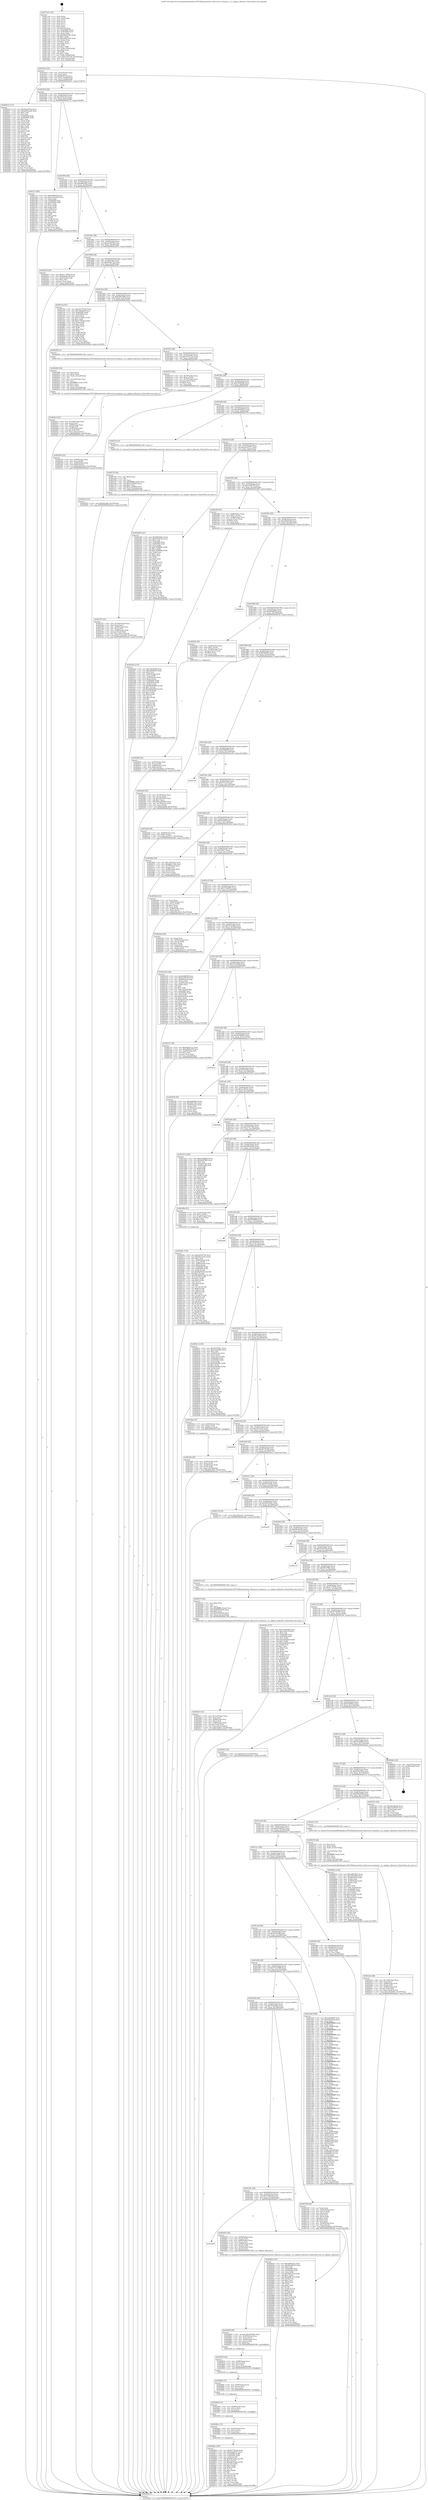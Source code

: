 digraph "0x4017a0" {
  label = "0x4017a0 (/mnt/c/Users/mathe/Desktop/tcc/POCII/binaries/extr_libuvsrcuv-common.c_uv_replace_allocator_Final-ollvm.out::main(0))"
  labelloc = "t"
  node[shape=record]

  Entry [label="",width=0.3,height=0.3,shape=circle,fillcolor=black,style=filled]
  "0x401814" [label="{
     0x401814 [32]\l
     | [instrs]\l
     &nbsp;&nbsp;0x401814 \<+6\>: mov -0xc0(%rbp),%eax\l
     &nbsp;&nbsp;0x40181a \<+2\>: mov %eax,%ecx\l
     &nbsp;&nbsp;0x40181c \<+6\>: sub $0x8b2931af,%ecx\l
     &nbsp;&nbsp;0x401822 \<+6\>: mov %eax,-0xd4(%rbp)\l
     &nbsp;&nbsp;0x401828 \<+6\>: mov %ecx,-0xd8(%rbp)\l
     &nbsp;&nbsp;0x40182e \<+6\>: je 0000000000402012 \<main+0x872\>\l
  }"]
  "0x402012" [label="{
     0x402012 [137]\l
     | [instrs]\l
     &nbsp;&nbsp;0x402012 \<+5\>: mov $0x4e52570e,%eax\l
     &nbsp;&nbsp;0x402017 \<+5\>: mov $0x2d91ba26,%ecx\l
     &nbsp;&nbsp;0x40201c \<+2\>: mov $0x1,%dl\l
     &nbsp;&nbsp;0x40201e \<+2\>: xor %esi,%esi\l
     &nbsp;&nbsp;0x402020 \<+7\>: mov 0x405060,%edi\l
     &nbsp;&nbsp;0x402027 \<+8\>: mov 0x405064,%r8d\l
     &nbsp;&nbsp;0x40202f \<+3\>: sub $0x1,%esi\l
     &nbsp;&nbsp;0x402032 \<+3\>: mov %edi,%r9d\l
     &nbsp;&nbsp;0x402035 \<+3\>: add %esi,%r9d\l
     &nbsp;&nbsp;0x402038 \<+4\>: imul %r9d,%edi\l
     &nbsp;&nbsp;0x40203c \<+3\>: and $0x1,%edi\l
     &nbsp;&nbsp;0x40203f \<+3\>: cmp $0x0,%edi\l
     &nbsp;&nbsp;0x402042 \<+4\>: sete %r10b\l
     &nbsp;&nbsp;0x402046 \<+4\>: cmp $0xa,%r8d\l
     &nbsp;&nbsp;0x40204a \<+4\>: setl %r11b\l
     &nbsp;&nbsp;0x40204e \<+3\>: mov %r10b,%bl\l
     &nbsp;&nbsp;0x402051 \<+3\>: xor $0xff,%bl\l
     &nbsp;&nbsp;0x402054 \<+3\>: mov %r11b,%r14b\l
     &nbsp;&nbsp;0x402057 \<+4\>: xor $0xff,%r14b\l
     &nbsp;&nbsp;0x40205b \<+3\>: xor $0x1,%dl\l
     &nbsp;&nbsp;0x40205e \<+3\>: mov %bl,%r15b\l
     &nbsp;&nbsp;0x402061 \<+4\>: and $0xff,%r15b\l
     &nbsp;&nbsp;0x402065 \<+3\>: and %dl,%r10b\l
     &nbsp;&nbsp;0x402068 \<+3\>: mov %r14b,%r12b\l
     &nbsp;&nbsp;0x40206b \<+4\>: and $0xff,%r12b\l
     &nbsp;&nbsp;0x40206f \<+3\>: and %dl,%r11b\l
     &nbsp;&nbsp;0x402072 \<+3\>: or %r10b,%r15b\l
     &nbsp;&nbsp;0x402075 \<+3\>: or %r11b,%r12b\l
     &nbsp;&nbsp;0x402078 \<+3\>: xor %r12b,%r15b\l
     &nbsp;&nbsp;0x40207b \<+3\>: or %r14b,%bl\l
     &nbsp;&nbsp;0x40207e \<+3\>: xor $0xff,%bl\l
     &nbsp;&nbsp;0x402081 \<+3\>: or $0x1,%dl\l
     &nbsp;&nbsp;0x402084 \<+2\>: and %dl,%bl\l
     &nbsp;&nbsp;0x402086 \<+3\>: or %bl,%r15b\l
     &nbsp;&nbsp;0x402089 \<+4\>: test $0x1,%r15b\l
     &nbsp;&nbsp;0x40208d \<+3\>: cmovne %ecx,%eax\l
     &nbsp;&nbsp;0x402090 \<+6\>: mov %eax,-0xc0(%rbp)\l
     &nbsp;&nbsp;0x402096 \<+5\>: jmp 0000000000402daf \<main+0x160f\>\l
  }"]
  "0x401834" [label="{
     0x401834 [28]\l
     | [instrs]\l
     &nbsp;&nbsp;0x401834 \<+5\>: jmp 0000000000401839 \<main+0x99\>\l
     &nbsp;&nbsp;0x401839 \<+6\>: mov -0xd4(%rbp),%eax\l
     &nbsp;&nbsp;0x40183f \<+5\>: sub $0xa545a1f1,%eax\l
     &nbsp;&nbsp;0x401844 \<+6\>: mov %eax,-0xdc(%rbp)\l
     &nbsp;&nbsp;0x40184a \<+6\>: je 000000000040217f \<main+0x9df\>\l
  }"]
  Exit [label="",width=0.3,height=0.3,shape=circle,fillcolor=black,style=filled,peripheries=2]
  "0x40217f" [label="{
     0x40217f [86]\l
     | [instrs]\l
     &nbsp;&nbsp;0x40217f \<+5\>: mov $0xfe98b95f,%eax\l
     &nbsp;&nbsp;0x402184 \<+5\>: mov $0x13cbe0d3,%ecx\l
     &nbsp;&nbsp;0x402189 \<+2\>: xor %edx,%edx\l
     &nbsp;&nbsp;0x40218b \<+7\>: mov 0x405060,%esi\l
     &nbsp;&nbsp;0x402192 \<+7\>: mov 0x405064,%edi\l
     &nbsp;&nbsp;0x402199 \<+3\>: sub $0x1,%edx\l
     &nbsp;&nbsp;0x40219c \<+3\>: mov %esi,%r8d\l
     &nbsp;&nbsp;0x40219f \<+3\>: add %edx,%r8d\l
     &nbsp;&nbsp;0x4021a2 \<+4\>: imul %r8d,%esi\l
     &nbsp;&nbsp;0x4021a6 \<+3\>: and $0x1,%esi\l
     &nbsp;&nbsp;0x4021a9 \<+3\>: cmp $0x0,%esi\l
     &nbsp;&nbsp;0x4021ac \<+4\>: sete %r9b\l
     &nbsp;&nbsp;0x4021b0 \<+3\>: cmp $0xa,%edi\l
     &nbsp;&nbsp;0x4021b3 \<+4\>: setl %r10b\l
     &nbsp;&nbsp;0x4021b7 \<+3\>: mov %r9b,%r11b\l
     &nbsp;&nbsp;0x4021ba \<+3\>: and %r10b,%r11b\l
     &nbsp;&nbsp;0x4021bd \<+3\>: xor %r10b,%r9b\l
     &nbsp;&nbsp;0x4021c0 \<+3\>: or %r9b,%r11b\l
     &nbsp;&nbsp;0x4021c3 \<+4\>: test $0x1,%r11b\l
     &nbsp;&nbsp;0x4021c7 \<+3\>: cmovne %ecx,%eax\l
     &nbsp;&nbsp;0x4021ca \<+6\>: mov %eax,-0xc0(%rbp)\l
     &nbsp;&nbsp;0x4021d0 \<+5\>: jmp 0000000000402daf \<main+0x160f\>\l
  }"]
  "0x401850" [label="{
     0x401850 [28]\l
     | [instrs]\l
     &nbsp;&nbsp;0x401850 \<+5\>: jmp 0000000000401855 \<main+0xb5\>\l
     &nbsp;&nbsp;0x401855 \<+6\>: mov -0xd4(%rbp),%eax\l
     &nbsp;&nbsp;0x40185b \<+5\>: sub $0xadf91822,%eax\l
     &nbsp;&nbsp;0x401860 \<+6\>: mov %eax,-0xe0(%rbp)\l
     &nbsp;&nbsp;0x401866 \<+6\>: je 0000000000402cc9 \<main+0x1529\>\l
  }"]
  "0x4028bb" [label="{
     0x4028bb [100]\l
     | [instrs]\l
     &nbsp;&nbsp;0x4028bb \<+5\>: mov $0x3b776c4b,%eax\l
     &nbsp;&nbsp;0x4028c0 \<+5\>: mov $0x5cbb9515,%esi\l
     &nbsp;&nbsp;0x4028c5 \<+8\>: mov 0x405060,%r8d\l
     &nbsp;&nbsp;0x4028cd \<+8\>: mov 0x405064,%r9d\l
     &nbsp;&nbsp;0x4028d5 \<+3\>: mov %r8d,%r10d\l
     &nbsp;&nbsp;0x4028d8 \<+7\>: add $0xb9f12eba,%r10d\l
     &nbsp;&nbsp;0x4028df \<+4\>: sub $0x1,%r10d\l
     &nbsp;&nbsp;0x4028e3 \<+7\>: sub $0xb9f12eba,%r10d\l
     &nbsp;&nbsp;0x4028ea \<+4\>: imul %r10d,%r8d\l
     &nbsp;&nbsp;0x4028ee \<+4\>: and $0x1,%r8d\l
     &nbsp;&nbsp;0x4028f2 \<+4\>: cmp $0x0,%r8d\l
     &nbsp;&nbsp;0x4028f6 \<+4\>: sete %r11b\l
     &nbsp;&nbsp;0x4028fa \<+4\>: cmp $0xa,%r9d\l
     &nbsp;&nbsp;0x4028fe \<+3\>: setl %bl\l
     &nbsp;&nbsp;0x402901 \<+3\>: mov %r11b,%r14b\l
     &nbsp;&nbsp;0x402904 \<+3\>: and %bl,%r14b\l
     &nbsp;&nbsp;0x402907 \<+3\>: xor %bl,%r11b\l
     &nbsp;&nbsp;0x40290a \<+3\>: or %r11b,%r14b\l
     &nbsp;&nbsp;0x40290d \<+4\>: test $0x1,%r14b\l
     &nbsp;&nbsp;0x402911 \<+3\>: cmovne %esi,%eax\l
     &nbsp;&nbsp;0x402914 \<+6\>: mov %eax,-0xc0(%rbp)\l
     &nbsp;&nbsp;0x40291a \<+5\>: jmp 0000000000402daf \<main+0x160f\>\l
  }"]
  "0x402cc9" [label="{
     0x402cc9\l
  }", style=dashed]
  "0x40186c" [label="{
     0x40186c [28]\l
     | [instrs]\l
     &nbsp;&nbsp;0x40186c \<+5\>: jmp 0000000000401871 \<main+0xd1\>\l
     &nbsp;&nbsp;0x401871 \<+6\>: mov -0xd4(%rbp),%eax\l
     &nbsp;&nbsp;0x401877 \<+5\>: sub $0xae3d01f8,%eax\l
     &nbsp;&nbsp;0x40187c \<+6\>: mov %eax,-0xe4(%rbp)\l
     &nbsp;&nbsp;0x401882 \<+6\>: je 0000000000402255 \<main+0xab5\>\l
  }"]
  "0x4028ac" [label="{
     0x4028ac [15]\l
     | [instrs]\l
     &nbsp;&nbsp;0x4028ac \<+4\>: mov -0x50(%rbp),%rcx\l
     &nbsp;&nbsp;0x4028b0 \<+3\>: mov (%rcx),%rcx\l
     &nbsp;&nbsp;0x4028b3 \<+3\>: mov %rcx,%rdi\l
     &nbsp;&nbsp;0x4028b6 \<+5\>: call 0000000000401030 \<free@plt\>\l
     | [calls]\l
     &nbsp;&nbsp;0x401030 \{1\} (unknown)\l
  }"]
  "0x402255" [label="{
     0x402255 [30]\l
     | [instrs]\l
     &nbsp;&nbsp;0x402255 \<+5\>: mov $0x5117874c,%eax\l
     &nbsp;&nbsp;0x40225a \<+5\>: mov $0x664e8358,%ecx\l
     &nbsp;&nbsp;0x40225f \<+3\>: mov -0x2e(%rbp),%dl\l
     &nbsp;&nbsp;0x402262 \<+3\>: test $0x1,%dl\l
     &nbsp;&nbsp;0x402265 \<+3\>: cmovne %ecx,%eax\l
     &nbsp;&nbsp;0x402268 \<+6\>: mov %eax,-0xc0(%rbp)\l
     &nbsp;&nbsp;0x40226e \<+5\>: jmp 0000000000402daf \<main+0x160f\>\l
  }"]
  "0x401888" [label="{
     0x401888 [28]\l
     | [instrs]\l
     &nbsp;&nbsp;0x401888 \<+5\>: jmp 000000000040188d \<main+0xed\>\l
     &nbsp;&nbsp;0x40188d \<+6\>: mov -0xd4(%rbp),%eax\l
     &nbsp;&nbsp;0x401893 \<+5\>: sub $0xb482e7a2,%eax\l
     &nbsp;&nbsp;0x401898 \<+6\>: mov %eax,-0xe8(%rbp)\l
     &nbsp;&nbsp;0x40189e \<+6\>: je 00000000004027da \<main+0x103a\>\l
  }"]
  "0x40289d" [label="{
     0x40289d [15]\l
     | [instrs]\l
     &nbsp;&nbsp;0x40289d \<+4\>: mov -0x68(%rbp),%rcx\l
     &nbsp;&nbsp;0x4028a1 \<+3\>: mov (%rcx),%rcx\l
     &nbsp;&nbsp;0x4028a4 \<+3\>: mov %rcx,%rdi\l
     &nbsp;&nbsp;0x4028a7 \<+5\>: call 0000000000401030 \<free@plt\>\l
     | [calls]\l
     &nbsp;&nbsp;0x401030 \{1\} (unknown)\l
  }"]
  "0x4027da" [label="{
     0x4027da [91]\l
     | [instrs]\l
     &nbsp;&nbsp;0x4027da \<+5\>: mov $0x3b776c4b,%eax\l
     &nbsp;&nbsp;0x4027df \<+5\>: mov $0x7a0fbee9,%ecx\l
     &nbsp;&nbsp;0x4027e4 \<+7\>: mov 0x405060,%edx\l
     &nbsp;&nbsp;0x4027eb \<+7\>: mov 0x405064,%esi\l
     &nbsp;&nbsp;0x4027f2 \<+2\>: mov %edx,%edi\l
     &nbsp;&nbsp;0x4027f4 \<+6\>: sub $0xe17bbeb3,%edi\l
     &nbsp;&nbsp;0x4027fa \<+3\>: sub $0x1,%edi\l
     &nbsp;&nbsp;0x4027fd \<+6\>: add $0xe17bbeb3,%edi\l
     &nbsp;&nbsp;0x402803 \<+3\>: imul %edi,%edx\l
     &nbsp;&nbsp;0x402806 \<+3\>: and $0x1,%edx\l
     &nbsp;&nbsp;0x402809 \<+3\>: cmp $0x0,%edx\l
     &nbsp;&nbsp;0x40280c \<+4\>: sete %r8b\l
     &nbsp;&nbsp;0x402810 \<+3\>: cmp $0xa,%esi\l
     &nbsp;&nbsp;0x402813 \<+4\>: setl %r9b\l
     &nbsp;&nbsp;0x402817 \<+3\>: mov %r8b,%r10b\l
     &nbsp;&nbsp;0x40281a \<+3\>: and %r9b,%r10b\l
     &nbsp;&nbsp;0x40281d \<+3\>: xor %r9b,%r8b\l
     &nbsp;&nbsp;0x402820 \<+3\>: or %r8b,%r10b\l
     &nbsp;&nbsp;0x402823 \<+4\>: test $0x1,%r10b\l
     &nbsp;&nbsp;0x402827 \<+3\>: cmovne %ecx,%eax\l
     &nbsp;&nbsp;0x40282a \<+6\>: mov %eax,-0xc0(%rbp)\l
     &nbsp;&nbsp;0x402830 \<+5\>: jmp 0000000000402daf \<main+0x160f\>\l
  }"]
  "0x4018a4" [label="{
     0x4018a4 [28]\l
     | [instrs]\l
     &nbsp;&nbsp;0x4018a4 \<+5\>: jmp 00000000004018a9 \<main+0x109\>\l
     &nbsp;&nbsp;0x4018a9 \<+6\>: mov -0xd4(%rbp),%eax\l
     &nbsp;&nbsp;0x4018af \<+5\>: sub $0xbd8a706b,%eax\l
     &nbsp;&nbsp;0x4018b4 \<+6\>: mov %eax,-0xec(%rbp)\l
     &nbsp;&nbsp;0x4018ba \<+6\>: je 0000000000402494 \<main+0xcf4\>\l
  }"]
  "0x40288e" [label="{
     0x40288e [15]\l
     | [instrs]\l
     &nbsp;&nbsp;0x40288e \<+4\>: mov -0x80(%rbp),%rcx\l
     &nbsp;&nbsp;0x402892 \<+3\>: mov (%rcx),%rcx\l
     &nbsp;&nbsp;0x402895 \<+3\>: mov %rcx,%rdi\l
     &nbsp;&nbsp;0x402898 \<+5\>: call 0000000000401030 \<free@plt\>\l
     | [calls]\l
     &nbsp;&nbsp;0x401030 \{1\} (unknown)\l
  }"]
  "0x402494" [label="{
     0x402494 [5]\l
     | [instrs]\l
     &nbsp;&nbsp;0x402494 \<+5\>: call 0000000000401160 \<next_i\>\l
     | [calls]\l
     &nbsp;&nbsp;0x401160 \{1\} (/mnt/c/Users/mathe/Desktop/tcc/POCII/binaries/extr_libuvsrcuv-common.c_uv_replace_allocator_Final-ollvm.out::next_i)\l
  }"]
  "0x4018c0" [label="{
     0x4018c0 [28]\l
     | [instrs]\l
     &nbsp;&nbsp;0x4018c0 \<+5\>: jmp 00000000004018c5 \<main+0x125\>\l
     &nbsp;&nbsp;0x4018c5 \<+6\>: mov -0xd4(%rbp),%eax\l
     &nbsp;&nbsp;0x4018cb \<+5\>: sub $0xc335372e,%eax\l
     &nbsp;&nbsp;0x4018d0 \<+6\>: mov %eax,-0xf0(%rbp)\l
     &nbsp;&nbsp;0x4018d6 \<+6\>: je 0000000000402519 \<main+0xd79\>\l
  }"]
  "0x402876" [label="{
     0x402876 [24]\l
     | [instrs]\l
     &nbsp;&nbsp;0x402876 \<+7\>: mov -0x98(%rbp),%rcx\l
     &nbsp;&nbsp;0x40287d \<+3\>: mov (%rcx),%rcx\l
     &nbsp;&nbsp;0x402880 \<+3\>: mov %rcx,%rdi\l
     &nbsp;&nbsp;0x402883 \<+6\>: mov %eax,-0x1b4(%rbp)\l
     &nbsp;&nbsp;0x402889 \<+5\>: call 0000000000401030 \<free@plt\>\l
     | [calls]\l
     &nbsp;&nbsp;0x401030 \{1\} (unknown)\l
  }"]
  "0x402519" [label="{
     0x402519 [29]\l
     | [instrs]\l
     &nbsp;&nbsp;0x402519 \<+4\>: mov -0x70(%rbp),%rax\l
     &nbsp;&nbsp;0x40251d \<+6\>: movl $0x1,(%rax)\l
     &nbsp;&nbsp;0x402523 \<+4\>: mov -0x70(%rbp),%rax\l
     &nbsp;&nbsp;0x402527 \<+3\>: movslq (%rax),%rax\l
     &nbsp;&nbsp;0x40252a \<+4\>: shl $0x2,%rax\l
     &nbsp;&nbsp;0x40252e \<+3\>: mov %rax,%rdi\l
     &nbsp;&nbsp;0x402531 \<+5\>: call 0000000000401050 \<malloc@plt\>\l
     | [calls]\l
     &nbsp;&nbsp;0x401050 \{1\} (unknown)\l
  }"]
  "0x4018dc" [label="{
     0x4018dc [28]\l
     | [instrs]\l
     &nbsp;&nbsp;0x4018dc \<+5\>: jmp 00000000004018e1 \<main+0x141\>\l
     &nbsp;&nbsp;0x4018e1 \<+6\>: mov -0xd4(%rbp),%eax\l
     &nbsp;&nbsp;0x4018e7 \<+5\>: sub $0xc83bf336,%eax\l
     &nbsp;&nbsp;0x4018ec \<+6\>: mov %eax,-0xf4(%rbp)\l
     &nbsp;&nbsp;0x4018f2 \<+6\>: je 000000000040245e \<main+0xcbe\>\l
  }"]
  "0x402859" [label="{
     0x402859 [29]\l
     | [instrs]\l
     &nbsp;&nbsp;0x402859 \<+10\>: movabs $0x4030b6,%rdi\l
     &nbsp;&nbsp;0x402863 \<+4\>: mov -0x40(%rbp),%rcx\l
     &nbsp;&nbsp;0x402867 \<+2\>: mov %eax,(%rcx)\l
     &nbsp;&nbsp;0x402869 \<+4\>: mov -0x40(%rbp),%rcx\l
     &nbsp;&nbsp;0x40286d \<+2\>: mov (%rcx),%esi\l
     &nbsp;&nbsp;0x40286f \<+2\>: mov $0x0,%al\l
     &nbsp;&nbsp;0x402871 \<+5\>: call 0000000000401040 \<printf@plt\>\l
     | [calls]\l
     &nbsp;&nbsp;0x401040 \{1\} (unknown)\l
  }"]
  "0x40245e" [label="{
     0x40245e [15]\l
     | [instrs]\l
     &nbsp;&nbsp;0x40245e \<+10\>: movl $0x63a269,-0xc0(%rbp)\l
     &nbsp;&nbsp;0x402468 \<+5\>: jmp 0000000000402daf \<main+0x160f\>\l
  }"]
  "0x4018f8" [label="{
     0x4018f8 [28]\l
     | [instrs]\l
     &nbsp;&nbsp;0x4018f8 \<+5\>: jmp 00000000004018fd \<main+0x15d\>\l
     &nbsp;&nbsp;0x4018fd \<+6\>: mov -0xd4(%rbp),%eax\l
     &nbsp;&nbsp;0x401903 \<+5\>: sub $0xc865b479,%eax\l
     &nbsp;&nbsp;0x401908 \<+6\>: mov %eax,-0xf8(%rbp)\l
     &nbsp;&nbsp;0x40190e \<+6\>: je 000000000040275a \<main+0xfba\>\l
  }"]
  "0x401d58" [label="{
     0x401d58\l
  }", style=dashed]
  "0x40275a" [label="{
     0x40275a [5]\l
     | [instrs]\l
     &nbsp;&nbsp;0x40275a \<+5\>: call 0000000000401160 \<next_i\>\l
     | [calls]\l
     &nbsp;&nbsp;0x401160 \{1\} (/mnt/c/Users/mathe/Desktop/tcc/POCII/binaries/extr_libuvsrcuv-common.c_uv_replace_allocator_Final-ollvm.out::next_i)\l
  }"]
  "0x401914" [label="{
     0x401914 [28]\l
     | [instrs]\l
     &nbsp;&nbsp;0x401914 \<+5\>: jmp 0000000000401919 \<main+0x179\>\l
     &nbsp;&nbsp;0x401919 \<+6\>: mov -0xd4(%rbp),%eax\l
     &nbsp;&nbsp;0x40191f \<+5\>: sub $0xcaa31577,%eax\l
     &nbsp;&nbsp;0x401924 \<+6\>: mov %eax,-0xfc(%rbp)\l
     &nbsp;&nbsp;0x40192a \<+6\>: je 0000000000402a89 \<main+0x12e9\>\l
  }"]
  "0x402835" [label="{
     0x402835 [36]\l
     | [instrs]\l
     &nbsp;&nbsp;0x402835 \<+7\>: mov -0x98(%rbp),%rax\l
     &nbsp;&nbsp;0x40283c \<+3\>: mov (%rax),%rdi\l
     &nbsp;&nbsp;0x40283f \<+4\>: mov -0x80(%rbp),%rax\l
     &nbsp;&nbsp;0x402843 \<+3\>: mov (%rax),%rsi\l
     &nbsp;&nbsp;0x402846 \<+4\>: mov -0x68(%rbp),%rax\l
     &nbsp;&nbsp;0x40284a \<+3\>: mov (%rax),%rdx\l
     &nbsp;&nbsp;0x40284d \<+4\>: mov -0x50(%rbp),%rax\l
     &nbsp;&nbsp;0x402851 \<+3\>: mov (%rax),%rcx\l
     &nbsp;&nbsp;0x402854 \<+5\>: call 0000000000401240 \<uv_replace_allocator\>\l
     | [calls]\l
     &nbsp;&nbsp;0x401240 \{1\} (/mnt/c/Users/mathe/Desktop/tcc/POCII/binaries/extr_libuvsrcuv-common.c_uv_replace_allocator_Final-ollvm.out::uv_replace_allocator)\l
  }"]
  "0x402a89" [label="{
     0x402a89 [147]\l
     | [instrs]\l
     &nbsp;&nbsp;0x402a89 \<+5\>: mov $0x492978a1,%eax\l
     &nbsp;&nbsp;0x402a8e \<+5\>: mov $0x347fd720,%ecx\l
     &nbsp;&nbsp;0x402a93 \<+2\>: mov $0x1,%dl\l
     &nbsp;&nbsp;0x402a95 \<+7\>: mov 0x405060,%esi\l
     &nbsp;&nbsp;0x402a9c \<+7\>: mov 0x405064,%edi\l
     &nbsp;&nbsp;0x402aa3 \<+3\>: mov %esi,%r8d\l
     &nbsp;&nbsp;0x402aa6 \<+7\>: sub $0x755f806b,%r8d\l
     &nbsp;&nbsp;0x402aad \<+4\>: sub $0x1,%r8d\l
     &nbsp;&nbsp;0x402ab1 \<+7\>: add $0x755f806b,%r8d\l
     &nbsp;&nbsp;0x402ab8 \<+4\>: imul %r8d,%esi\l
     &nbsp;&nbsp;0x402abc \<+3\>: and $0x1,%esi\l
     &nbsp;&nbsp;0x402abf \<+3\>: cmp $0x0,%esi\l
     &nbsp;&nbsp;0x402ac2 \<+4\>: sete %r9b\l
     &nbsp;&nbsp;0x402ac6 \<+3\>: cmp $0xa,%edi\l
     &nbsp;&nbsp;0x402ac9 \<+4\>: setl %r10b\l
     &nbsp;&nbsp;0x402acd \<+3\>: mov %r9b,%r11b\l
     &nbsp;&nbsp;0x402ad0 \<+4\>: xor $0xff,%r11b\l
     &nbsp;&nbsp;0x402ad4 \<+3\>: mov %r10b,%bl\l
     &nbsp;&nbsp;0x402ad7 \<+3\>: xor $0xff,%bl\l
     &nbsp;&nbsp;0x402ada \<+3\>: xor $0x0,%dl\l
     &nbsp;&nbsp;0x402add \<+3\>: mov %r11b,%r14b\l
     &nbsp;&nbsp;0x402ae0 \<+4\>: and $0x0,%r14b\l
     &nbsp;&nbsp;0x402ae4 \<+3\>: and %dl,%r9b\l
     &nbsp;&nbsp;0x402ae7 \<+3\>: mov %bl,%r15b\l
     &nbsp;&nbsp;0x402aea \<+4\>: and $0x0,%r15b\l
     &nbsp;&nbsp;0x402aee \<+3\>: and %dl,%r10b\l
     &nbsp;&nbsp;0x402af1 \<+3\>: or %r9b,%r14b\l
     &nbsp;&nbsp;0x402af4 \<+3\>: or %r10b,%r15b\l
     &nbsp;&nbsp;0x402af7 \<+3\>: xor %r15b,%r14b\l
     &nbsp;&nbsp;0x402afa \<+3\>: or %bl,%r11b\l
     &nbsp;&nbsp;0x402afd \<+4\>: xor $0xff,%r11b\l
     &nbsp;&nbsp;0x402b01 \<+3\>: or $0x0,%dl\l
     &nbsp;&nbsp;0x402b04 \<+3\>: and %dl,%r11b\l
     &nbsp;&nbsp;0x402b07 \<+3\>: or %r11b,%r14b\l
     &nbsp;&nbsp;0x402b0a \<+4\>: test $0x1,%r14b\l
     &nbsp;&nbsp;0x402b0e \<+3\>: cmovne %ecx,%eax\l
     &nbsp;&nbsp;0x402b11 \<+6\>: mov %eax,-0xc0(%rbp)\l
     &nbsp;&nbsp;0x402b17 \<+5\>: jmp 0000000000402daf \<main+0x160f\>\l
  }"]
  "0x401930" [label="{
     0x401930 [28]\l
     | [instrs]\l
     &nbsp;&nbsp;0x401930 \<+5\>: jmp 0000000000401935 \<main+0x195\>\l
     &nbsp;&nbsp;0x401935 \<+6\>: mov -0xd4(%rbp),%eax\l
     &nbsp;&nbsp;0x40193b \<+5\>: sub $0xccf5fe70,%eax\l
     &nbsp;&nbsp;0x401940 \<+6\>: mov %eax,-0x100(%rbp)\l
     &nbsp;&nbsp;0x401946 \<+6\>: je 000000000040238f \<main+0xbef\>\l
  }"]
  "0x402787" [label="{
     0x402787 [41]\l
     | [instrs]\l
     &nbsp;&nbsp;0x402787 \<+6\>: mov -0x1b0(%rbp),%ecx\l
     &nbsp;&nbsp;0x40278d \<+3\>: imul %eax,%ecx\l
     &nbsp;&nbsp;0x402790 \<+4\>: mov -0x50(%rbp),%rsi\l
     &nbsp;&nbsp;0x402794 \<+3\>: mov (%rsi),%rsi\l
     &nbsp;&nbsp;0x402797 \<+4\>: mov -0x48(%rbp),%rdi\l
     &nbsp;&nbsp;0x40279b \<+3\>: movslq (%rdi),%rdi\l
     &nbsp;&nbsp;0x40279e \<+3\>: mov %ecx,(%rsi,%rdi,4)\l
     &nbsp;&nbsp;0x4027a1 \<+10\>: movl $0x71a41068,-0xc0(%rbp)\l
     &nbsp;&nbsp;0x4027ab \<+5\>: jmp 0000000000402daf \<main+0x160f\>\l
  }"]
  "0x40238f" [label="{
     0x40238f [35]\l
     | [instrs]\l
     &nbsp;&nbsp;0x40238f \<+7\>: mov -0x88(%rbp),%rax\l
     &nbsp;&nbsp;0x402396 \<+6\>: movl $0x1,(%rax)\l
     &nbsp;&nbsp;0x40239c \<+7\>: mov -0x88(%rbp),%rax\l
     &nbsp;&nbsp;0x4023a3 \<+3\>: movslq (%rax),%rax\l
     &nbsp;&nbsp;0x4023a6 \<+4\>: shl $0x2,%rax\l
     &nbsp;&nbsp;0x4023aa \<+3\>: mov %rax,%rdi\l
     &nbsp;&nbsp;0x4023ad \<+5\>: call 0000000000401050 \<malloc@plt\>\l
     | [calls]\l
     &nbsp;&nbsp;0x401050 \{1\} (unknown)\l
  }"]
  "0x40194c" [label="{
     0x40194c [28]\l
     | [instrs]\l
     &nbsp;&nbsp;0x40194c \<+5\>: jmp 0000000000401951 \<main+0x1b1\>\l
     &nbsp;&nbsp;0x401951 \<+6\>: mov -0xd4(%rbp),%eax\l
     &nbsp;&nbsp;0x401957 \<+5\>: sub $0xdd462c56,%eax\l
     &nbsp;&nbsp;0x40195c \<+6\>: mov %eax,-0x104(%rbp)\l
     &nbsp;&nbsp;0x401962 \<+6\>: je 0000000000402a5e \<main+0x12be\>\l
  }"]
  "0x40275f" [label="{
     0x40275f [40]\l
     | [instrs]\l
     &nbsp;&nbsp;0x40275f \<+5\>: mov $0x2,%ecx\l
     &nbsp;&nbsp;0x402764 \<+1\>: cltd\l
     &nbsp;&nbsp;0x402765 \<+2\>: idiv %ecx\l
     &nbsp;&nbsp;0x402767 \<+6\>: imul $0xfffffffe,%edx,%ecx\l
     &nbsp;&nbsp;0x40276d \<+6\>: sub $0xa12e8993,%ecx\l
     &nbsp;&nbsp;0x402773 \<+3\>: add $0x1,%ecx\l
     &nbsp;&nbsp;0x402776 \<+6\>: add $0xa12e8993,%ecx\l
     &nbsp;&nbsp;0x40277c \<+6\>: mov %ecx,-0x1b0(%rbp)\l
     &nbsp;&nbsp;0x402782 \<+5\>: call 0000000000401160 \<next_i\>\l
     | [calls]\l
     &nbsp;&nbsp;0x401160 \{1\} (/mnt/c/Users/mathe/Desktop/tcc/POCII/binaries/extr_libuvsrcuv-common.c_uv_replace_allocator_Final-ollvm.out::next_i)\l
  }"]
  "0x402a5e" [label="{
     0x402a5e\l
  }", style=dashed]
  "0x401968" [label="{
     0x401968 [28]\l
     | [instrs]\l
     &nbsp;&nbsp;0x401968 \<+5\>: jmp 000000000040196d \<main+0x1cd\>\l
     &nbsp;&nbsp;0x40196d \<+6\>: mov -0xd4(%rbp),%eax\l
     &nbsp;&nbsp;0x401973 \<+5\>: sub $0xde6bf016,%eax\l
     &nbsp;&nbsp;0x401978 \<+6\>: mov %eax,-0x108(%rbp)\l
     &nbsp;&nbsp;0x40197e \<+6\>: je 00000000004025f2 \<main+0xe52\>\l
  }"]
  "0x401d3c" [label="{
     0x401d3c [28]\l
     | [instrs]\l
     &nbsp;&nbsp;0x401d3c \<+5\>: jmp 0000000000401d41 \<main+0x5a1\>\l
     &nbsp;&nbsp;0x401d41 \<+6\>: mov -0xd4(%rbp),%eax\l
     &nbsp;&nbsp;0x401d47 \<+5\>: sub $0x7a0fbee9,%eax\l
     &nbsp;&nbsp;0x401d4c \<+6\>: mov %eax,-0x194(%rbp)\l
     &nbsp;&nbsp;0x401d52 \<+6\>: je 0000000000402835 \<main+0x1095\>\l
  }"]
  "0x4025f2" [label="{
     0x4025f2 [29]\l
     | [instrs]\l
     &nbsp;&nbsp;0x4025f2 \<+4\>: mov -0x58(%rbp),%rax\l
     &nbsp;&nbsp;0x4025f6 \<+6\>: movl $0x1,(%rax)\l
     &nbsp;&nbsp;0x4025fc \<+4\>: mov -0x58(%rbp),%rax\l
     &nbsp;&nbsp;0x402600 \<+3\>: movslq (%rax),%rax\l
     &nbsp;&nbsp;0x402603 \<+4\>: shl $0x2,%rax\l
     &nbsp;&nbsp;0x402607 \<+3\>: mov %rax,%rdi\l
     &nbsp;&nbsp;0x40260a \<+5\>: call 0000000000401050 \<malloc@plt\>\l
     | [calls]\l
     &nbsp;&nbsp;0x401050 \{1\} (unknown)\l
  }"]
  "0x401984" [label="{
     0x401984 [28]\l
     | [instrs]\l
     &nbsp;&nbsp;0x401984 \<+5\>: jmp 0000000000401989 \<main+0x1e9\>\l
     &nbsp;&nbsp;0x401989 \<+6\>: mov -0xd4(%rbp),%eax\l
     &nbsp;&nbsp;0x40198f \<+5\>: sub $0xfb5fb004,%eax\l
     &nbsp;&nbsp;0x401994 \<+6\>: mov %eax,-0x10c(%rbp)\l
     &nbsp;&nbsp;0x40199a \<+6\>: je 00000000004024ef \<main+0xd4f\>\l
  }"]
  "0x40262f" [label="{
     0x40262f [147]\l
     | [instrs]\l
     &nbsp;&nbsp;0x40262f \<+5\>: mov $0xadf91822,%eax\l
     &nbsp;&nbsp;0x402634 \<+5\>: mov $0x6b360310,%ecx\l
     &nbsp;&nbsp;0x402639 \<+2\>: mov $0x1,%dl\l
     &nbsp;&nbsp;0x40263b \<+7\>: mov 0x405060,%esi\l
     &nbsp;&nbsp;0x402642 \<+7\>: mov 0x405064,%edi\l
     &nbsp;&nbsp;0x402649 \<+3\>: mov %esi,%r8d\l
     &nbsp;&nbsp;0x40264c \<+7\>: sub $0x5df0c21d,%r8d\l
     &nbsp;&nbsp;0x402653 \<+4\>: sub $0x1,%r8d\l
     &nbsp;&nbsp;0x402657 \<+7\>: add $0x5df0c21d,%r8d\l
     &nbsp;&nbsp;0x40265e \<+4\>: imul %r8d,%esi\l
     &nbsp;&nbsp;0x402662 \<+3\>: and $0x1,%esi\l
     &nbsp;&nbsp;0x402665 \<+3\>: cmp $0x0,%esi\l
     &nbsp;&nbsp;0x402668 \<+4\>: sete %r9b\l
     &nbsp;&nbsp;0x40266c \<+3\>: cmp $0xa,%edi\l
     &nbsp;&nbsp;0x40266f \<+4\>: setl %r10b\l
     &nbsp;&nbsp;0x402673 \<+3\>: mov %r9b,%r11b\l
     &nbsp;&nbsp;0x402676 \<+4\>: xor $0xff,%r11b\l
     &nbsp;&nbsp;0x40267a \<+3\>: mov %r10b,%bl\l
     &nbsp;&nbsp;0x40267d \<+3\>: xor $0xff,%bl\l
     &nbsp;&nbsp;0x402680 \<+3\>: xor $0x0,%dl\l
     &nbsp;&nbsp;0x402683 \<+3\>: mov %r11b,%r14b\l
     &nbsp;&nbsp;0x402686 \<+4\>: and $0x0,%r14b\l
     &nbsp;&nbsp;0x40268a \<+3\>: and %dl,%r9b\l
     &nbsp;&nbsp;0x40268d \<+3\>: mov %bl,%r15b\l
     &nbsp;&nbsp;0x402690 \<+4\>: and $0x0,%r15b\l
     &nbsp;&nbsp;0x402694 \<+3\>: and %dl,%r10b\l
     &nbsp;&nbsp;0x402697 \<+3\>: or %r9b,%r14b\l
     &nbsp;&nbsp;0x40269a \<+3\>: or %r10b,%r15b\l
     &nbsp;&nbsp;0x40269d \<+3\>: xor %r15b,%r14b\l
     &nbsp;&nbsp;0x4026a0 \<+3\>: or %bl,%r11b\l
     &nbsp;&nbsp;0x4026a3 \<+4\>: xor $0xff,%r11b\l
     &nbsp;&nbsp;0x4026a7 \<+3\>: or $0x0,%dl\l
     &nbsp;&nbsp;0x4026aa \<+3\>: and %dl,%r11b\l
     &nbsp;&nbsp;0x4026ad \<+3\>: or %r11b,%r14b\l
     &nbsp;&nbsp;0x4026b0 \<+4\>: test $0x1,%r14b\l
     &nbsp;&nbsp;0x4026b4 \<+3\>: cmovne %ecx,%eax\l
     &nbsp;&nbsp;0x4026b7 \<+6\>: mov %eax,-0xc0(%rbp)\l
     &nbsp;&nbsp;0x4026bd \<+5\>: jmp 0000000000402daf \<main+0x160f\>\l
  }"]
  "0x4024ef" [label="{
     0x4024ef [42]\l
     | [instrs]\l
     &nbsp;&nbsp;0x4024ef \<+4\>: mov -0x78(%rbp),%rax\l
     &nbsp;&nbsp;0x4024f3 \<+2\>: mov (%rax),%ecx\l
     &nbsp;&nbsp;0x4024f5 \<+6\>: sub $0xcd35e845,%ecx\l
     &nbsp;&nbsp;0x4024fb \<+3\>: add $0x1,%ecx\l
     &nbsp;&nbsp;0x4024fe \<+6\>: add $0xcd35e845,%ecx\l
     &nbsp;&nbsp;0x402504 \<+4\>: mov -0x78(%rbp),%rax\l
     &nbsp;&nbsp;0x402508 \<+2\>: mov %ecx,(%rax)\l
     &nbsp;&nbsp;0x40250a \<+10\>: movl $0x63a269,-0xc0(%rbp)\l
     &nbsp;&nbsp;0x402514 \<+5\>: jmp 0000000000402daf \<main+0x160f\>\l
  }"]
  "0x4019a0" [label="{
     0x4019a0 [28]\l
     | [instrs]\l
     &nbsp;&nbsp;0x4019a0 \<+5\>: jmp 00000000004019a5 \<main+0x205\>\l
     &nbsp;&nbsp;0x4019a5 \<+6\>: mov -0xd4(%rbp),%eax\l
     &nbsp;&nbsp;0x4019ab \<+5\>: sub $0xfe98b95f,%eax\l
     &nbsp;&nbsp;0x4019b0 \<+6\>: mov %eax,-0x110(%rbp)\l
     &nbsp;&nbsp;0x4019b6 \<+6\>: je 0000000000402c5b \<main+0x14bb\>\l
  }"]
  "0x401d20" [label="{
     0x401d20 [28]\l
     | [instrs]\l
     &nbsp;&nbsp;0x401d20 \<+5\>: jmp 0000000000401d25 \<main+0x585\>\l
     &nbsp;&nbsp;0x401d25 \<+6\>: mov -0xd4(%rbp),%eax\l
     &nbsp;&nbsp;0x401d2b \<+5\>: sub $0x763e640a,%eax\l
     &nbsp;&nbsp;0x401d30 \<+6\>: mov %eax,-0x190(%rbp)\l
     &nbsp;&nbsp;0x401d36 \<+6\>: je 000000000040262f \<main+0xe8f\>\l
  }"]
  "0x402c5b" [label="{
     0x402c5b\l
  }", style=dashed]
  "0x4019bc" [label="{
     0x4019bc [28]\l
     | [instrs]\l
     &nbsp;&nbsp;0x4019bc \<+5\>: jmp 00000000004019c1 \<main+0x221\>\l
     &nbsp;&nbsp;0x4019c1 \<+6\>: mov -0xd4(%rbp),%eax\l
     &nbsp;&nbsp;0x4019c7 \<+5\>: sub $0x537c25,%eax\l
     &nbsp;&nbsp;0x4019cc \<+6\>: mov %eax,-0x114(%rbp)\l
     &nbsp;&nbsp;0x4019d2 \<+6\>: je 0000000000402a6d \<main+0x12cd\>\l
  }"]
  "0x4027b0" [label="{
     0x4027b0 [42]\l
     | [instrs]\l
     &nbsp;&nbsp;0x4027b0 \<+2\>: xor %eax,%eax\l
     &nbsp;&nbsp;0x4027b2 \<+4\>: mov -0x48(%rbp),%rcx\l
     &nbsp;&nbsp;0x4027b6 \<+2\>: mov (%rcx),%edx\l
     &nbsp;&nbsp;0x4027b8 \<+2\>: mov %eax,%esi\l
     &nbsp;&nbsp;0x4027ba \<+2\>: sub %edx,%esi\l
     &nbsp;&nbsp;0x4027bc \<+2\>: mov %eax,%edx\l
     &nbsp;&nbsp;0x4027be \<+3\>: sub $0x1,%edx\l
     &nbsp;&nbsp;0x4027c1 \<+2\>: add %edx,%esi\l
     &nbsp;&nbsp;0x4027c3 \<+2\>: sub %esi,%eax\l
     &nbsp;&nbsp;0x4027c5 \<+4\>: mov -0x48(%rbp),%rcx\l
     &nbsp;&nbsp;0x4027c9 \<+2\>: mov %eax,(%rcx)\l
     &nbsp;&nbsp;0x4027cb \<+10\>: movl $0x763e640a,-0xc0(%rbp)\l
     &nbsp;&nbsp;0x4027d5 \<+5\>: jmp 0000000000402daf \<main+0x160f\>\l
  }"]
  "0x402a6d" [label="{
     0x402a6d [28]\l
     | [instrs]\l
     &nbsp;&nbsp;0x402a6d \<+7\>: mov -0xb8(%rbp),%rax\l
     &nbsp;&nbsp;0x402a74 \<+6\>: movl $0x0,(%rax)\l
     &nbsp;&nbsp;0x402a7a \<+10\>: movl $0xcaa31577,-0xc0(%rbp)\l
     &nbsp;&nbsp;0x402a84 \<+5\>: jmp 0000000000402daf \<main+0x160f\>\l
  }"]
  "0x4019d8" [label="{
     0x4019d8 [28]\l
     | [instrs]\l
     &nbsp;&nbsp;0x4019d8 \<+5\>: jmp 00000000004019dd \<main+0x23d\>\l
     &nbsp;&nbsp;0x4019dd \<+6\>: mov -0xd4(%rbp),%eax\l
     &nbsp;&nbsp;0x4019e3 \<+5\>: sub $0x63a269,%eax\l
     &nbsp;&nbsp;0x4019e8 \<+6\>: mov %eax,-0x118(%rbp)\l
     &nbsp;&nbsp;0x4019ee \<+6\>: je 000000000040246d \<main+0xccd\>\l
  }"]
  "0x40260f" [label="{
     0x40260f [32]\l
     | [instrs]\l
     &nbsp;&nbsp;0x40260f \<+4\>: mov -0x50(%rbp),%rdi\l
     &nbsp;&nbsp;0x402613 \<+3\>: mov %rax,(%rdi)\l
     &nbsp;&nbsp;0x402616 \<+4\>: mov -0x48(%rbp),%rax\l
     &nbsp;&nbsp;0x40261a \<+6\>: movl $0x0,(%rax)\l
     &nbsp;&nbsp;0x402620 \<+10\>: movl $0x763e640a,-0xc0(%rbp)\l
     &nbsp;&nbsp;0x40262a \<+5\>: jmp 0000000000402daf \<main+0x160f\>\l
  }"]
  "0x40246d" [label="{
     0x40246d [39]\l
     | [instrs]\l
     &nbsp;&nbsp;0x40246d \<+5\>: mov $0xc335372e,%eax\l
     &nbsp;&nbsp;0x402472 \<+5\>: mov $0xbd8a706b,%ecx\l
     &nbsp;&nbsp;0x402477 \<+4\>: mov -0x78(%rbp),%rdx\l
     &nbsp;&nbsp;0x40247b \<+2\>: mov (%rdx),%esi\l
     &nbsp;&nbsp;0x40247d \<+7\>: mov -0x88(%rbp),%rdx\l
     &nbsp;&nbsp;0x402484 \<+2\>: cmp (%rdx),%esi\l
     &nbsp;&nbsp;0x402486 \<+3\>: cmovl %ecx,%eax\l
     &nbsp;&nbsp;0x402489 \<+6\>: mov %eax,-0xc0(%rbp)\l
     &nbsp;&nbsp;0x40248f \<+5\>: jmp 0000000000402daf \<main+0x160f\>\l
  }"]
  "0x4019f4" [label="{
     0x4019f4 [28]\l
     | [instrs]\l
     &nbsp;&nbsp;0x4019f4 \<+5\>: jmp 00000000004019f9 \<main+0x259\>\l
     &nbsp;&nbsp;0x4019f9 \<+6\>: mov -0xd4(%rbp),%eax\l
     &nbsp;&nbsp;0x4019ff \<+5\>: sub $0x7fa847,%eax\l
     &nbsp;&nbsp;0x401a04 \<+6\>: mov %eax,-0x11c(%rbp)\l
     &nbsp;&nbsp;0x401a0a \<+6\>: je 00000000004025d0 \<main+0xe30\>\l
  }"]
  "0x4025a7" [label="{
     0x4025a7 [41]\l
     | [instrs]\l
     &nbsp;&nbsp;0x4025a7 \<+6\>: mov -0x1ac(%rbp),%ecx\l
     &nbsp;&nbsp;0x4025ad \<+3\>: imul %eax,%ecx\l
     &nbsp;&nbsp;0x4025b0 \<+4\>: mov -0x68(%rbp),%rsi\l
     &nbsp;&nbsp;0x4025b4 \<+3\>: mov (%rsi),%rsi\l
     &nbsp;&nbsp;0x4025b7 \<+4\>: mov -0x60(%rbp),%rdi\l
     &nbsp;&nbsp;0x4025bb \<+3\>: movslq (%rdi),%rdi\l
     &nbsp;&nbsp;0x4025be \<+3\>: mov %ecx,(%rsi,%rdi,4)\l
     &nbsp;&nbsp;0x4025c1 \<+10\>: movl $0x7fa847,-0xc0(%rbp)\l
     &nbsp;&nbsp;0x4025cb \<+5\>: jmp 0000000000402daf \<main+0x160f\>\l
  }"]
  "0x4025d0" [label="{
     0x4025d0 [34]\l
     | [instrs]\l
     &nbsp;&nbsp;0x4025d0 \<+2\>: xor %eax,%eax\l
     &nbsp;&nbsp;0x4025d2 \<+4\>: mov -0x60(%rbp),%rcx\l
     &nbsp;&nbsp;0x4025d6 \<+2\>: mov (%rcx),%edx\l
     &nbsp;&nbsp;0x4025d8 \<+3\>: sub $0x1,%eax\l
     &nbsp;&nbsp;0x4025db \<+2\>: sub %eax,%edx\l
     &nbsp;&nbsp;0x4025dd \<+4\>: mov -0x60(%rbp),%rcx\l
     &nbsp;&nbsp;0x4025e1 \<+2\>: mov %edx,(%rcx)\l
     &nbsp;&nbsp;0x4025e3 \<+10\>: movl $0x295a33d2,-0xc0(%rbp)\l
     &nbsp;&nbsp;0x4025ed \<+5\>: jmp 0000000000402daf \<main+0x160f\>\l
  }"]
  "0x401a10" [label="{
     0x401a10 [28]\l
     | [instrs]\l
     &nbsp;&nbsp;0x401a10 \<+5\>: jmp 0000000000401a15 \<main+0x275\>\l
     &nbsp;&nbsp;0x401a15 \<+6\>: mov -0xd4(%rbp),%eax\l
     &nbsp;&nbsp;0x401a1b \<+5\>: sub $0x1353d931,%eax\l
     &nbsp;&nbsp;0x401a20 \<+6\>: mov %eax,-0x120(%rbp)\l
     &nbsp;&nbsp;0x401a26 \<+6\>: je 00000000004022d4 \<main+0xb34\>\l
  }"]
  "0x40257f" [label="{
     0x40257f [40]\l
     | [instrs]\l
     &nbsp;&nbsp;0x40257f \<+5\>: mov $0x2,%ecx\l
     &nbsp;&nbsp;0x402584 \<+1\>: cltd\l
     &nbsp;&nbsp;0x402585 \<+2\>: idiv %ecx\l
     &nbsp;&nbsp;0x402587 \<+6\>: imul $0xfffffffe,%edx,%ecx\l
     &nbsp;&nbsp;0x40258d \<+6\>: add $0x830d3342,%ecx\l
     &nbsp;&nbsp;0x402593 \<+3\>: add $0x1,%ecx\l
     &nbsp;&nbsp;0x402596 \<+6\>: sub $0x830d3342,%ecx\l
     &nbsp;&nbsp;0x40259c \<+6\>: mov %ecx,-0x1ac(%rbp)\l
     &nbsp;&nbsp;0x4025a2 \<+5\>: call 0000000000401160 \<next_i\>\l
     | [calls]\l
     &nbsp;&nbsp;0x401160 \{1\} (/mnt/c/Users/mathe/Desktop/tcc/POCII/binaries/extr_libuvsrcuv-common.c_uv_replace_allocator_Final-ollvm.out::next_i)\l
  }"]
  "0x4022d4" [label="{
     0x4022d4 [40]\l
     | [instrs]\l
     &nbsp;&nbsp;0x4022d4 \<+2\>: xor %eax,%eax\l
     &nbsp;&nbsp;0x4022d6 \<+7\>: mov -0x90(%rbp),%rcx\l
     &nbsp;&nbsp;0x4022dd \<+2\>: mov (%rcx),%edx\l
     &nbsp;&nbsp;0x4022df \<+3\>: sub $0x1,%eax\l
     &nbsp;&nbsp;0x4022e2 \<+2\>: sub %eax,%edx\l
     &nbsp;&nbsp;0x4022e4 \<+7\>: mov -0x90(%rbp),%rcx\l
     &nbsp;&nbsp;0x4022eb \<+2\>: mov %edx,(%rcx)\l
     &nbsp;&nbsp;0x4022ed \<+10\>: movl $0xa545a1f1,-0xc0(%rbp)\l
     &nbsp;&nbsp;0x4022f7 \<+5\>: jmp 0000000000402daf \<main+0x160f\>\l
  }"]
  "0x401a2c" [label="{
     0x401a2c [28]\l
     | [instrs]\l
     &nbsp;&nbsp;0x401a2c \<+5\>: jmp 0000000000401a31 \<main+0x291\>\l
     &nbsp;&nbsp;0x401a31 \<+6\>: mov -0xd4(%rbp),%eax\l
     &nbsp;&nbsp;0x401a37 \<+5\>: sub $0x13cbe0d3,%eax\l
     &nbsp;&nbsp;0x401a3c \<+6\>: mov %eax,-0x124(%rbp)\l
     &nbsp;&nbsp;0x401a42 \<+6\>: je 00000000004021d5 \<main+0xa35\>\l
  }"]
  "0x402536" [label="{
     0x402536 [32]\l
     | [instrs]\l
     &nbsp;&nbsp;0x402536 \<+4\>: mov -0x68(%rbp),%rdi\l
     &nbsp;&nbsp;0x40253a \<+3\>: mov %rax,(%rdi)\l
     &nbsp;&nbsp;0x40253d \<+4\>: mov -0x60(%rbp),%rax\l
     &nbsp;&nbsp;0x402541 \<+6\>: movl $0x0,(%rax)\l
     &nbsp;&nbsp;0x402547 \<+10\>: movl $0x295a33d2,-0xc0(%rbp)\l
     &nbsp;&nbsp;0x402551 \<+5\>: jmp 0000000000402daf \<main+0x160f\>\l
  }"]
  "0x4021d5" [label="{
     0x4021d5 [128]\l
     | [instrs]\l
     &nbsp;&nbsp;0x4021d5 \<+5\>: mov $0xfe98b95f,%eax\l
     &nbsp;&nbsp;0x4021da \<+5\>: mov $0xae3d01f8,%ecx\l
     &nbsp;&nbsp;0x4021df \<+7\>: mov -0x90(%rbp),%rdx\l
     &nbsp;&nbsp;0x4021e6 \<+2\>: mov (%rdx),%esi\l
     &nbsp;&nbsp;0x4021e8 \<+7\>: mov -0xa0(%rbp),%rdx\l
     &nbsp;&nbsp;0x4021ef \<+2\>: cmp (%rdx),%esi\l
     &nbsp;&nbsp;0x4021f1 \<+4\>: setl %dil\l
     &nbsp;&nbsp;0x4021f5 \<+4\>: and $0x1,%dil\l
     &nbsp;&nbsp;0x4021f9 \<+4\>: mov %dil,-0x2e(%rbp)\l
     &nbsp;&nbsp;0x4021fd \<+7\>: mov 0x405060,%esi\l
     &nbsp;&nbsp;0x402204 \<+8\>: mov 0x405064,%r8d\l
     &nbsp;&nbsp;0x40220c \<+3\>: mov %esi,%r9d\l
     &nbsp;&nbsp;0x40220f \<+7\>: add $0xf242510a,%r9d\l
     &nbsp;&nbsp;0x402216 \<+4\>: sub $0x1,%r9d\l
     &nbsp;&nbsp;0x40221a \<+7\>: sub $0xf242510a,%r9d\l
     &nbsp;&nbsp;0x402221 \<+4\>: imul %r9d,%esi\l
     &nbsp;&nbsp;0x402225 \<+3\>: and $0x1,%esi\l
     &nbsp;&nbsp;0x402228 \<+3\>: cmp $0x0,%esi\l
     &nbsp;&nbsp;0x40222b \<+4\>: sete %dil\l
     &nbsp;&nbsp;0x40222f \<+4\>: cmp $0xa,%r8d\l
     &nbsp;&nbsp;0x402233 \<+4\>: setl %r10b\l
     &nbsp;&nbsp;0x402237 \<+3\>: mov %dil,%r11b\l
     &nbsp;&nbsp;0x40223a \<+3\>: and %r10b,%r11b\l
     &nbsp;&nbsp;0x40223d \<+3\>: xor %r10b,%dil\l
     &nbsp;&nbsp;0x402240 \<+3\>: or %dil,%r11b\l
     &nbsp;&nbsp;0x402243 \<+4\>: test $0x1,%r11b\l
     &nbsp;&nbsp;0x402247 \<+3\>: cmovne %ecx,%eax\l
     &nbsp;&nbsp;0x40224a \<+6\>: mov %eax,-0xc0(%rbp)\l
     &nbsp;&nbsp;0x402250 \<+5\>: jmp 0000000000402daf \<main+0x160f\>\l
  }"]
  "0x401a48" [label="{
     0x401a48 [28]\l
     | [instrs]\l
     &nbsp;&nbsp;0x401a48 \<+5\>: jmp 0000000000401a4d \<main+0x2ad\>\l
     &nbsp;&nbsp;0x401a4d \<+6\>: mov -0xd4(%rbp),%eax\l
     &nbsp;&nbsp;0x401a53 \<+5\>: sub $0x1fb5a86d,%eax\l
     &nbsp;&nbsp;0x401a58 \<+6\>: mov %eax,-0x128(%rbp)\l
     &nbsp;&nbsp;0x401a5e \<+6\>: je 000000000040273c \<main+0xf9c\>\l
  }"]
  "0x4024c5" [label="{
     0x4024c5 [42]\l
     | [instrs]\l
     &nbsp;&nbsp;0x4024c5 \<+6\>: mov -0x1a8(%rbp),%ecx\l
     &nbsp;&nbsp;0x4024cb \<+3\>: imul %eax,%ecx\l
     &nbsp;&nbsp;0x4024ce \<+4\>: mov -0x80(%rbp),%rdi\l
     &nbsp;&nbsp;0x4024d2 \<+3\>: mov (%rdi),%rdi\l
     &nbsp;&nbsp;0x4024d5 \<+4\>: mov -0x78(%rbp),%r8\l
     &nbsp;&nbsp;0x4024d9 \<+3\>: movslq (%r8),%r8\l
     &nbsp;&nbsp;0x4024dc \<+4\>: mov %ecx,(%rdi,%r8,4)\l
     &nbsp;&nbsp;0x4024e0 \<+10\>: movl $0xfb5fb004,-0xc0(%rbp)\l
     &nbsp;&nbsp;0x4024ea \<+5\>: jmp 0000000000402daf \<main+0x160f\>\l
  }"]
  "0x40273c" [label="{
     0x40273c [30]\l
     | [instrs]\l
     &nbsp;&nbsp;0x40273c \<+5\>: mov $0xb482e7a2,%eax\l
     &nbsp;&nbsp;0x402741 \<+5\>: mov $0xc865b479,%ecx\l
     &nbsp;&nbsp;0x402746 \<+3\>: mov -0x2d(%rbp),%dl\l
     &nbsp;&nbsp;0x402749 \<+3\>: test $0x1,%dl\l
     &nbsp;&nbsp;0x40274c \<+3\>: cmovne %ecx,%eax\l
     &nbsp;&nbsp;0x40274f \<+6\>: mov %eax,-0xc0(%rbp)\l
     &nbsp;&nbsp;0x402755 \<+5\>: jmp 0000000000402daf \<main+0x160f\>\l
  }"]
  "0x401a64" [label="{
     0x401a64 [28]\l
     | [instrs]\l
     &nbsp;&nbsp;0x401a64 \<+5\>: jmp 0000000000401a69 \<main+0x2c9\>\l
     &nbsp;&nbsp;0x401a69 \<+6\>: mov -0xd4(%rbp),%eax\l
     &nbsp;&nbsp;0x401a6f \<+5\>: sub $0x222fb885,%eax\l
     &nbsp;&nbsp;0x401a74 \<+6\>: mov %eax,-0x12c(%rbp)\l
     &nbsp;&nbsp;0x401a7a \<+6\>: je 0000000000402bcd \<main+0x142d\>\l
  }"]
  "0x402499" [label="{
     0x402499 [44]\l
     | [instrs]\l
     &nbsp;&nbsp;0x402499 \<+2\>: xor %ecx,%ecx\l
     &nbsp;&nbsp;0x40249b \<+5\>: mov $0x2,%edx\l
     &nbsp;&nbsp;0x4024a0 \<+6\>: mov %edx,-0x1a4(%rbp)\l
     &nbsp;&nbsp;0x4024a6 \<+1\>: cltd\l
     &nbsp;&nbsp;0x4024a7 \<+6\>: mov -0x1a4(%rbp),%esi\l
     &nbsp;&nbsp;0x4024ad \<+2\>: idiv %esi\l
     &nbsp;&nbsp;0x4024af \<+6\>: imul $0xfffffffe,%edx,%edx\l
     &nbsp;&nbsp;0x4024b5 \<+3\>: sub $0x1,%ecx\l
     &nbsp;&nbsp;0x4024b8 \<+2\>: sub %ecx,%edx\l
     &nbsp;&nbsp;0x4024ba \<+6\>: mov %edx,-0x1a8(%rbp)\l
     &nbsp;&nbsp;0x4024c0 \<+5\>: call 0000000000401160 \<next_i\>\l
     | [calls]\l
     &nbsp;&nbsp;0x401160 \{1\} (/mnt/c/Users/mathe/Desktop/tcc/POCII/binaries/extr_libuvsrcuv-common.c_uv_replace_allocator_Final-ollvm.out::next_i)\l
  }"]
  "0x402bcd" [label="{
     0x402bcd\l
  }", style=dashed]
  "0x401a80" [label="{
     0x401a80 [28]\l
     | [instrs]\l
     &nbsp;&nbsp;0x401a80 \<+5\>: jmp 0000000000401a85 \<main+0x2e5\>\l
     &nbsp;&nbsp;0x401a85 \<+6\>: mov -0xd4(%rbp),%eax\l
     &nbsp;&nbsp;0x401a8b \<+5\>: sub $0x295a33d2,%eax\l
     &nbsp;&nbsp;0x401a90 \<+6\>: mov %eax,-0x130(%rbp)\l
     &nbsp;&nbsp;0x401a96 \<+6\>: je 0000000000402556 \<main+0xdb6\>\l
  }"]
  "0x4023b2" [label="{
     0x4023b2 [172]\l
     | [instrs]\l
     &nbsp;&nbsp;0x4023b2 \<+5\>: mov $0x7b0c859d,%ecx\l
     &nbsp;&nbsp;0x4023b7 \<+5\>: mov $0xc83bf336,%edx\l
     &nbsp;&nbsp;0x4023bc \<+3\>: mov $0x1,%sil\l
     &nbsp;&nbsp;0x4023bf \<+4\>: mov -0x80(%rbp),%rdi\l
     &nbsp;&nbsp;0x4023c3 \<+3\>: mov %rax,(%rdi)\l
     &nbsp;&nbsp;0x4023c6 \<+4\>: mov -0x78(%rbp),%rax\l
     &nbsp;&nbsp;0x4023ca \<+6\>: movl $0x0,(%rax)\l
     &nbsp;&nbsp;0x4023d0 \<+8\>: mov 0x405060,%r8d\l
     &nbsp;&nbsp;0x4023d8 \<+8\>: mov 0x405064,%r9d\l
     &nbsp;&nbsp;0x4023e0 \<+3\>: mov %r8d,%r10d\l
     &nbsp;&nbsp;0x4023e3 \<+7\>: sub $0x490d9489,%r10d\l
     &nbsp;&nbsp;0x4023ea \<+4\>: sub $0x1,%r10d\l
     &nbsp;&nbsp;0x4023ee \<+7\>: add $0x490d9489,%r10d\l
     &nbsp;&nbsp;0x4023f5 \<+4\>: imul %r10d,%r8d\l
     &nbsp;&nbsp;0x4023f9 \<+4\>: and $0x1,%r8d\l
     &nbsp;&nbsp;0x4023fd \<+4\>: cmp $0x0,%r8d\l
     &nbsp;&nbsp;0x402401 \<+4\>: sete %r11b\l
     &nbsp;&nbsp;0x402405 \<+4\>: cmp $0xa,%r9d\l
     &nbsp;&nbsp;0x402409 \<+3\>: setl %bl\l
     &nbsp;&nbsp;0x40240c \<+3\>: mov %r11b,%r14b\l
     &nbsp;&nbsp;0x40240f \<+4\>: xor $0xff,%r14b\l
     &nbsp;&nbsp;0x402413 \<+3\>: mov %bl,%r15b\l
     &nbsp;&nbsp;0x402416 \<+4\>: xor $0xff,%r15b\l
     &nbsp;&nbsp;0x40241a \<+4\>: xor $0x1,%sil\l
     &nbsp;&nbsp;0x40241e \<+3\>: mov %r14b,%r12b\l
     &nbsp;&nbsp;0x402421 \<+4\>: and $0xff,%r12b\l
     &nbsp;&nbsp;0x402425 \<+3\>: and %sil,%r11b\l
     &nbsp;&nbsp;0x402428 \<+3\>: mov %r15b,%r13b\l
     &nbsp;&nbsp;0x40242b \<+4\>: and $0xff,%r13b\l
     &nbsp;&nbsp;0x40242f \<+3\>: and %sil,%bl\l
     &nbsp;&nbsp;0x402432 \<+3\>: or %r11b,%r12b\l
     &nbsp;&nbsp;0x402435 \<+3\>: or %bl,%r13b\l
     &nbsp;&nbsp;0x402438 \<+3\>: xor %r13b,%r12b\l
     &nbsp;&nbsp;0x40243b \<+3\>: or %r15b,%r14b\l
     &nbsp;&nbsp;0x40243e \<+4\>: xor $0xff,%r14b\l
     &nbsp;&nbsp;0x402442 \<+4\>: or $0x1,%sil\l
     &nbsp;&nbsp;0x402446 \<+3\>: and %sil,%r14b\l
     &nbsp;&nbsp;0x402449 \<+3\>: or %r14b,%r12b\l
     &nbsp;&nbsp;0x40244c \<+4\>: test $0x1,%r12b\l
     &nbsp;&nbsp;0x402450 \<+3\>: cmovne %edx,%ecx\l
     &nbsp;&nbsp;0x402453 \<+6\>: mov %ecx,-0xc0(%rbp)\l
     &nbsp;&nbsp;0x402459 \<+5\>: jmp 0000000000402daf \<main+0x160f\>\l
  }"]
  "0x402556" [label="{
     0x402556 [36]\l
     | [instrs]\l
     &nbsp;&nbsp;0x402556 \<+5\>: mov $0xde6bf016,%eax\l
     &nbsp;&nbsp;0x40255b \<+5\>: mov $0x50fc796c,%ecx\l
     &nbsp;&nbsp;0x402560 \<+4\>: mov -0x60(%rbp),%rdx\l
     &nbsp;&nbsp;0x402564 \<+2\>: mov (%rdx),%esi\l
     &nbsp;&nbsp;0x402566 \<+4\>: mov -0x70(%rbp),%rdx\l
     &nbsp;&nbsp;0x40256a \<+2\>: cmp (%rdx),%esi\l
     &nbsp;&nbsp;0x40256c \<+3\>: cmovl %ecx,%eax\l
     &nbsp;&nbsp;0x40256f \<+6\>: mov %eax,-0xc0(%rbp)\l
     &nbsp;&nbsp;0x402575 \<+5\>: jmp 0000000000402daf \<main+0x160f\>\l
  }"]
  "0x401a9c" [label="{
     0x401a9c [28]\l
     | [instrs]\l
     &nbsp;&nbsp;0x401a9c \<+5\>: jmp 0000000000401aa1 \<main+0x301\>\l
     &nbsp;&nbsp;0x401aa1 \<+6\>: mov -0xd4(%rbp),%eax\l
     &nbsp;&nbsp;0x401aa7 \<+5\>: sub $0x2acf97ac,%eax\l
     &nbsp;&nbsp;0x401aac \<+6\>: mov %eax,-0x134(%rbp)\l
     &nbsp;&nbsp;0x401ab2 \<+6\>: je 00000000004029d0 \<main+0x1230\>\l
  }"]
  "0x4022a4" [label="{
     0x4022a4 [48]\l
     | [instrs]\l
     &nbsp;&nbsp;0x4022a4 \<+6\>: mov -0x1a0(%rbp),%ecx\l
     &nbsp;&nbsp;0x4022aa \<+3\>: imul %eax,%ecx\l
     &nbsp;&nbsp;0x4022ad \<+7\>: mov -0x98(%rbp),%rdi\l
     &nbsp;&nbsp;0x4022b4 \<+3\>: mov (%rdi),%rdi\l
     &nbsp;&nbsp;0x4022b7 \<+7\>: mov -0x90(%rbp),%r8\l
     &nbsp;&nbsp;0x4022be \<+3\>: movslq (%r8),%r8\l
     &nbsp;&nbsp;0x4022c1 \<+4\>: mov %ecx,(%rdi,%r8,4)\l
     &nbsp;&nbsp;0x4022c5 \<+10\>: movl $0x1353d931,-0xc0(%rbp)\l
     &nbsp;&nbsp;0x4022cf \<+5\>: jmp 0000000000402daf \<main+0x160f\>\l
  }"]
  "0x4029d0" [label="{
     0x4029d0\l
  }", style=dashed]
  "0x401ab8" [label="{
     0x401ab8 [28]\l
     | [instrs]\l
     &nbsp;&nbsp;0x401ab8 \<+5\>: jmp 0000000000401abd \<main+0x31d\>\l
     &nbsp;&nbsp;0x401abd \<+6\>: mov -0xd4(%rbp),%eax\l
     &nbsp;&nbsp;0x401ac3 \<+5\>: sub $0x2c59719e,%eax\l
     &nbsp;&nbsp;0x401ac8 \<+6\>: mov %eax,-0x138(%rbp)\l
     &nbsp;&nbsp;0x401ace \<+6\>: je 0000000000401d7e \<main+0x5de\>\l
  }"]
  "0x402278" [label="{
     0x402278 [44]\l
     | [instrs]\l
     &nbsp;&nbsp;0x402278 \<+2\>: xor %ecx,%ecx\l
     &nbsp;&nbsp;0x40227a \<+5\>: mov $0x2,%edx\l
     &nbsp;&nbsp;0x40227f \<+6\>: mov %edx,-0x19c(%rbp)\l
     &nbsp;&nbsp;0x402285 \<+1\>: cltd\l
     &nbsp;&nbsp;0x402286 \<+6\>: mov -0x19c(%rbp),%esi\l
     &nbsp;&nbsp;0x40228c \<+2\>: idiv %esi\l
     &nbsp;&nbsp;0x40228e \<+6\>: imul $0xfffffffe,%edx,%edx\l
     &nbsp;&nbsp;0x402294 \<+3\>: sub $0x1,%ecx\l
     &nbsp;&nbsp;0x402297 \<+2\>: sub %ecx,%edx\l
     &nbsp;&nbsp;0x402299 \<+6\>: mov %edx,-0x1a0(%rbp)\l
     &nbsp;&nbsp;0x40229f \<+5\>: call 0000000000401160 \<next_i\>\l
     | [calls]\l
     &nbsp;&nbsp;0x401160 \{1\} (/mnt/c/Users/mathe/Desktop/tcc/POCII/binaries/extr_libuvsrcuv-common.c_uv_replace_allocator_Final-ollvm.out::next_i)\l
  }"]
  "0x401d7e" [label="{
     0x401d7e [106]\l
     | [instrs]\l
     &nbsp;&nbsp;0x401d7e \<+5\>: mov $0x222fb885,%eax\l
     &nbsp;&nbsp;0x401d83 \<+5\>: mov $0x6e0f796f,%ecx\l
     &nbsp;&nbsp;0x401d88 \<+2\>: mov $0x1,%dl\l
     &nbsp;&nbsp;0x401d8a \<+7\>: mov -0xba(%rbp),%sil\l
     &nbsp;&nbsp;0x401d91 \<+7\>: mov -0xb9(%rbp),%dil\l
     &nbsp;&nbsp;0x401d98 \<+3\>: mov %sil,%r8b\l
     &nbsp;&nbsp;0x401d9b \<+4\>: xor $0xff,%r8b\l
     &nbsp;&nbsp;0x401d9f \<+3\>: mov %dil,%r9b\l
     &nbsp;&nbsp;0x401da2 \<+4\>: xor $0xff,%r9b\l
     &nbsp;&nbsp;0x401da6 \<+3\>: xor $0x0,%dl\l
     &nbsp;&nbsp;0x401da9 \<+3\>: mov %r8b,%r10b\l
     &nbsp;&nbsp;0x401dac \<+4\>: and $0x0,%r10b\l
     &nbsp;&nbsp;0x401db0 \<+3\>: and %dl,%sil\l
     &nbsp;&nbsp;0x401db3 \<+3\>: mov %r9b,%r11b\l
     &nbsp;&nbsp;0x401db6 \<+4\>: and $0x0,%r11b\l
     &nbsp;&nbsp;0x401dba \<+3\>: and %dl,%dil\l
     &nbsp;&nbsp;0x401dbd \<+3\>: or %sil,%r10b\l
     &nbsp;&nbsp;0x401dc0 \<+3\>: or %dil,%r11b\l
     &nbsp;&nbsp;0x401dc3 \<+3\>: xor %r11b,%r10b\l
     &nbsp;&nbsp;0x401dc6 \<+3\>: or %r9b,%r8b\l
     &nbsp;&nbsp;0x401dc9 \<+4\>: xor $0xff,%r8b\l
     &nbsp;&nbsp;0x401dcd \<+3\>: or $0x0,%dl\l
     &nbsp;&nbsp;0x401dd0 \<+3\>: and %dl,%r8b\l
     &nbsp;&nbsp;0x401dd3 \<+3\>: or %r8b,%r10b\l
     &nbsp;&nbsp;0x401dd6 \<+4\>: test $0x1,%r10b\l
     &nbsp;&nbsp;0x401dda \<+3\>: cmovne %ecx,%eax\l
     &nbsp;&nbsp;0x401ddd \<+6\>: mov %eax,-0xc0(%rbp)\l
     &nbsp;&nbsp;0x401de3 \<+5\>: jmp 0000000000402daf \<main+0x160f\>\l
  }"]
  "0x401ad4" [label="{
     0x401ad4 [28]\l
     | [instrs]\l
     &nbsp;&nbsp;0x401ad4 \<+5\>: jmp 0000000000401ad9 \<main+0x339\>\l
     &nbsp;&nbsp;0x401ad9 \<+6\>: mov -0xd4(%rbp),%eax\l
     &nbsp;&nbsp;0x401adf \<+5\>: sub $0x2d91ba26,%eax\l
     &nbsp;&nbsp;0x401ae4 \<+6\>: mov %eax,-0x13c(%rbp)\l
     &nbsp;&nbsp;0x401aea \<+6\>: je 000000000040209b \<main+0x8fb\>\l
  }"]
  "0x402daf" [label="{
     0x402daf [5]\l
     | [instrs]\l
     &nbsp;&nbsp;0x402daf \<+5\>: jmp 0000000000401814 \<main+0x74\>\l
  }"]
  "0x4017a0" [label="{
     0x4017a0 [116]\l
     | [instrs]\l
     &nbsp;&nbsp;0x4017a0 \<+1\>: push %rbp\l
     &nbsp;&nbsp;0x4017a1 \<+3\>: mov %rsp,%rbp\l
     &nbsp;&nbsp;0x4017a4 \<+2\>: push %r15\l
     &nbsp;&nbsp;0x4017a6 \<+2\>: push %r14\l
     &nbsp;&nbsp;0x4017a8 \<+2\>: push %r13\l
     &nbsp;&nbsp;0x4017aa \<+2\>: push %r12\l
     &nbsp;&nbsp;0x4017ac \<+1\>: push %rbx\l
     &nbsp;&nbsp;0x4017ad \<+7\>: sub $0x1c8,%rsp\l
     &nbsp;&nbsp;0x4017b4 \<+7\>: mov 0x405060,%eax\l
     &nbsp;&nbsp;0x4017bb \<+7\>: mov 0x405064,%ecx\l
     &nbsp;&nbsp;0x4017c2 \<+2\>: mov %eax,%edx\l
     &nbsp;&nbsp;0x4017c4 \<+6\>: add $0x240a5242,%edx\l
     &nbsp;&nbsp;0x4017ca \<+3\>: sub $0x1,%edx\l
     &nbsp;&nbsp;0x4017cd \<+6\>: sub $0x240a5242,%edx\l
     &nbsp;&nbsp;0x4017d3 \<+3\>: imul %edx,%eax\l
     &nbsp;&nbsp;0x4017d6 \<+3\>: and $0x1,%eax\l
     &nbsp;&nbsp;0x4017d9 \<+3\>: cmp $0x0,%eax\l
     &nbsp;&nbsp;0x4017dc \<+4\>: sete %r8b\l
     &nbsp;&nbsp;0x4017e0 \<+4\>: and $0x1,%r8b\l
     &nbsp;&nbsp;0x4017e4 \<+7\>: mov %r8b,-0xba(%rbp)\l
     &nbsp;&nbsp;0x4017eb \<+3\>: cmp $0xa,%ecx\l
     &nbsp;&nbsp;0x4017ee \<+4\>: setl %r8b\l
     &nbsp;&nbsp;0x4017f2 \<+4\>: and $0x1,%r8b\l
     &nbsp;&nbsp;0x4017f6 \<+7\>: mov %r8b,-0xb9(%rbp)\l
     &nbsp;&nbsp;0x4017fd \<+10\>: movl $0x2c59719e,-0xc0(%rbp)\l
     &nbsp;&nbsp;0x401807 \<+6\>: mov %edi,-0xc4(%rbp)\l
     &nbsp;&nbsp;0x40180d \<+7\>: mov %rsi,-0xd0(%rbp)\l
  }"]
  "0x4020be" [label="{
     0x4020be [178]\l
     | [instrs]\l
     &nbsp;&nbsp;0x4020be \<+5\>: mov $0x4e52570e,%ecx\l
     &nbsp;&nbsp;0x4020c3 \<+5\>: mov $0x4612ee0c,%edx\l
     &nbsp;&nbsp;0x4020c8 \<+3\>: mov $0x1,%sil\l
     &nbsp;&nbsp;0x4020cb \<+7\>: mov -0x98(%rbp),%rdi\l
     &nbsp;&nbsp;0x4020d2 \<+3\>: mov %rax,(%rdi)\l
     &nbsp;&nbsp;0x4020d5 \<+7\>: mov -0x90(%rbp),%rax\l
     &nbsp;&nbsp;0x4020dc \<+6\>: movl $0x0,(%rax)\l
     &nbsp;&nbsp;0x4020e2 \<+8\>: mov 0x405060,%r8d\l
     &nbsp;&nbsp;0x4020ea \<+8\>: mov 0x405064,%r9d\l
     &nbsp;&nbsp;0x4020f2 \<+3\>: mov %r8d,%r10d\l
     &nbsp;&nbsp;0x4020f5 \<+7\>: sub $0x84d507bd,%r10d\l
     &nbsp;&nbsp;0x4020fc \<+4\>: sub $0x1,%r10d\l
     &nbsp;&nbsp;0x402100 \<+7\>: add $0x84d507bd,%r10d\l
     &nbsp;&nbsp;0x402107 \<+4\>: imul %r10d,%r8d\l
     &nbsp;&nbsp;0x40210b \<+4\>: and $0x1,%r8d\l
     &nbsp;&nbsp;0x40210f \<+4\>: cmp $0x0,%r8d\l
     &nbsp;&nbsp;0x402113 \<+4\>: sete %r11b\l
     &nbsp;&nbsp;0x402117 \<+4\>: cmp $0xa,%r9d\l
     &nbsp;&nbsp;0x40211b \<+3\>: setl %bl\l
     &nbsp;&nbsp;0x40211e \<+3\>: mov %r11b,%r14b\l
     &nbsp;&nbsp;0x402121 \<+4\>: xor $0xff,%r14b\l
     &nbsp;&nbsp;0x402125 \<+3\>: mov %bl,%r15b\l
     &nbsp;&nbsp;0x402128 \<+4\>: xor $0xff,%r15b\l
     &nbsp;&nbsp;0x40212c \<+4\>: xor $0x1,%sil\l
     &nbsp;&nbsp;0x402130 \<+3\>: mov %r14b,%r12b\l
     &nbsp;&nbsp;0x402133 \<+4\>: and $0xff,%r12b\l
     &nbsp;&nbsp;0x402137 \<+3\>: and %sil,%r11b\l
     &nbsp;&nbsp;0x40213a \<+3\>: mov %r15b,%r13b\l
     &nbsp;&nbsp;0x40213d \<+4\>: and $0xff,%r13b\l
     &nbsp;&nbsp;0x402141 \<+3\>: and %sil,%bl\l
     &nbsp;&nbsp;0x402144 \<+3\>: or %r11b,%r12b\l
     &nbsp;&nbsp;0x402147 \<+3\>: or %bl,%r13b\l
     &nbsp;&nbsp;0x40214a \<+3\>: xor %r13b,%r12b\l
     &nbsp;&nbsp;0x40214d \<+3\>: or %r15b,%r14b\l
     &nbsp;&nbsp;0x402150 \<+4\>: xor $0xff,%r14b\l
     &nbsp;&nbsp;0x402154 \<+4\>: or $0x1,%sil\l
     &nbsp;&nbsp;0x402158 \<+3\>: and %sil,%r14b\l
     &nbsp;&nbsp;0x40215b \<+3\>: or %r14b,%r12b\l
     &nbsp;&nbsp;0x40215e \<+4\>: test $0x1,%r12b\l
     &nbsp;&nbsp;0x402162 \<+3\>: cmovne %edx,%ecx\l
     &nbsp;&nbsp;0x402165 \<+6\>: mov %ecx,-0xc0(%rbp)\l
     &nbsp;&nbsp;0x40216b \<+5\>: jmp 0000000000402daf \<main+0x160f\>\l
  }"]
  "0x40209b" [label="{
     0x40209b [35]\l
     | [instrs]\l
     &nbsp;&nbsp;0x40209b \<+7\>: mov -0xa0(%rbp),%rax\l
     &nbsp;&nbsp;0x4020a2 \<+6\>: movl $0x1,(%rax)\l
     &nbsp;&nbsp;0x4020a8 \<+7\>: mov -0xa0(%rbp),%rax\l
     &nbsp;&nbsp;0x4020af \<+3\>: movslq (%rax),%rax\l
     &nbsp;&nbsp;0x4020b2 \<+4\>: shl $0x2,%rax\l
     &nbsp;&nbsp;0x4020b6 \<+3\>: mov %rax,%rdi\l
     &nbsp;&nbsp;0x4020b9 \<+5\>: call 0000000000401050 \<malloc@plt\>\l
     | [calls]\l
     &nbsp;&nbsp;0x401050 \{1\} (unknown)\l
  }"]
  "0x401af0" [label="{
     0x401af0 [28]\l
     | [instrs]\l
     &nbsp;&nbsp;0x401af0 \<+5\>: jmp 0000000000401af5 \<main+0x355\>\l
     &nbsp;&nbsp;0x401af5 \<+6\>: mov -0xd4(%rbp),%eax\l
     &nbsp;&nbsp;0x401afb \<+5\>: sub $0x2f799f64,%eax\l
     &nbsp;&nbsp;0x401b00 \<+6\>: mov %eax,-0x140(%rbp)\l
     &nbsp;&nbsp;0x401b06 \<+6\>: je 0000000000402d83 \<main+0x15e3\>\l
  }"]
  "0x401fd0" [label="{
     0x401fd0 [36]\l
     | [instrs]\l
     &nbsp;&nbsp;0x401fd0 \<+7\>: mov -0xa8(%rbp),%rdi\l
     &nbsp;&nbsp;0x401fd7 \<+2\>: mov %eax,(%rdi)\l
     &nbsp;&nbsp;0x401fd9 \<+7\>: mov -0xa8(%rbp),%rdi\l
     &nbsp;&nbsp;0x401fe0 \<+2\>: mov (%rdi),%eax\l
     &nbsp;&nbsp;0x401fe2 \<+3\>: mov %eax,-0x34(%rbp)\l
     &nbsp;&nbsp;0x401fe5 \<+10\>: movl $0x6b41dbf7,-0xc0(%rbp)\l
     &nbsp;&nbsp;0x401fef \<+5\>: jmp 0000000000402daf \<main+0x160f\>\l
  }"]
  "0x402d83" [label="{
     0x402d83\l
  }", style=dashed]
  "0x401b0c" [label="{
     0x401b0c [28]\l
     | [instrs]\l
     &nbsp;&nbsp;0x401b0c \<+5\>: jmp 0000000000401b11 \<main+0x371\>\l
     &nbsp;&nbsp;0x401b11 \<+6\>: mov -0xd4(%rbp),%eax\l
     &nbsp;&nbsp;0x401b17 \<+5\>: sub $0x347fd720,%eax\l
     &nbsp;&nbsp;0x401b1c \<+6\>: mov %eax,-0x144(%rbp)\l
     &nbsp;&nbsp;0x401b22 \<+6\>: je 0000000000402b1c \<main+0x137c\>\l
  }"]
  "0x401d04" [label="{
     0x401d04 [28]\l
     | [instrs]\l
     &nbsp;&nbsp;0x401d04 \<+5\>: jmp 0000000000401d09 \<main+0x569\>\l
     &nbsp;&nbsp;0x401d09 \<+6\>: mov -0xd4(%rbp),%eax\l
     &nbsp;&nbsp;0x401d0f \<+5\>: sub $0x71a41068,%eax\l
     &nbsp;&nbsp;0x401d14 \<+6\>: mov %eax,-0x18c(%rbp)\l
     &nbsp;&nbsp;0x401d1a \<+6\>: je 00000000004027b0 \<main+0x1010\>\l
  }"]
  "0x402b1c" [label="{
     0x402b1c [159]\l
     | [instrs]\l
     &nbsp;&nbsp;0x402b1c \<+5\>: mov $0x492978a1,%eax\l
     &nbsp;&nbsp;0x402b21 \<+5\>: mov $0x5ea29692,%ecx\l
     &nbsp;&nbsp;0x402b26 \<+2\>: mov $0x1,%dl\l
     &nbsp;&nbsp;0x402b28 \<+7\>: mov -0xb8(%rbp),%rsi\l
     &nbsp;&nbsp;0x402b2f \<+2\>: mov (%rsi),%edi\l
     &nbsp;&nbsp;0x402b31 \<+3\>: mov %edi,-0x2c(%rbp)\l
     &nbsp;&nbsp;0x402b34 \<+7\>: mov 0x405060,%edi\l
     &nbsp;&nbsp;0x402b3b \<+8\>: mov 0x405064,%r8d\l
     &nbsp;&nbsp;0x402b43 \<+3\>: mov %edi,%r9d\l
     &nbsp;&nbsp;0x402b46 \<+7\>: sub $0xc830e6fb,%r9d\l
     &nbsp;&nbsp;0x402b4d \<+4\>: sub $0x1,%r9d\l
     &nbsp;&nbsp;0x402b51 \<+7\>: add $0xc830e6fb,%r9d\l
     &nbsp;&nbsp;0x402b58 \<+4\>: imul %r9d,%edi\l
     &nbsp;&nbsp;0x402b5c \<+3\>: and $0x1,%edi\l
     &nbsp;&nbsp;0x402b5f \<+3\>: cmp $0x0,%edi\l
     &nbsp;&nbsp;0x402b62 \<+4\>: sete %r10b\l
     &nbsp;&nbsp;0x402b66 \<+4\>: cmp $0xa,%r8d\l
     &nbsp;&nbsp;0x402b6a \<+4\>: setl %r11b\l
     &nbsp;&nbsp;0x402b6e \<+3\>: mov %r10b,%bl\l
     &nbsp;&nbsp;0x402b71 \<+3\>: xor $0xff,%bl\l
     &nbsp;&nbsp;0x402b74 \<+3\>: mov %r11b,%r14b\l
     &nbsp;&nbsp;0x402b77 \<+4\>: xor $0xff,%r14b\l
     &nbsp;&nbsp;0x402b7b \<+3\>: xor $0x0,%dl\l
     &nbsp;&nbsp;0x402b7e \<+3\>: mov %bl,%r15b\l
     &nbsp;&nbsp;0x402b81 \<+4\>: and $0x0,%r15b\l
     &nbsp;&nbsp;0x402b85 \<+3\>: and %dl,%r10b\l
     &nbsp;&nbsp;0x402b88 \<+3\>: mov %r14b,%r12b\l
     &nbsp;&nbsp;0x402b8b \<+4\>: and $0x0,%r12b\l
     &nbsp;&nbsp;0x402b8f \<+3\>: and %dl,%r11b\l
     &nbsp;&nbsp;0x402b92 \<+3\>: or %r10b,%r15b\l
     &nbsp;&nbsp;0x402b95 \<+3\>: or %r11b,%r12b\l
     &nbsp;&nbsp;0x402b98 \<+3\>: xor %r12b,%r15b\l
     &nbsp;&nbsp;0x402b9b \<+3\>: or %r14b,%bl\l
     &nbsp;&nbsp;0x402b9e \<+3\>: xor $0xff,%bl\l
     &nbsp;&nbsp;0x402ba1 \<+3\>: or $0x0,%dl\l
     &nbsp;&nbsp;0x402ba4 \<+2\>: and %dl,%bl\l
     &nbsp;&nbsp;0x402ba6 \<+3\>: or %bl,%r15b\l
     &nbsp;&nbsp;0x402ba9 \<+4\>: test $0x1,%r15b\l
     &nbsp;&nbsp;0x402bad \<+3\>: cmovne %ecx,%eax\l
     &nbsp;&nbsp;0x402bb0 \<+6\>: mov %eax,-0xc0(%rbp)\l
     &nbsp;&nbsp;0x402bb6 \<+5\>: jmp 0000000000402daf \<main+0x160f\>\l
  }"]
  "0x401b28" [label="{
     0x401b28 [28]\l
     | [instrs]\l
     &nbsp;&nbsp;0x401b28 \<+5\>: jmp 0000000000401b2d \<main+0x38d\>\l
     &nbsp;&nbsp;0x401b2d \<+6\>: mov -0xd4(%rbp),%eax\l
     &nbsp;&nbsp;0x401b33 \<+5\>: sub $0x36a52b3d,%eax\l
     &nbsp;&nbsp;0x401b38 \<+6\>: mov %eax,-0x148(%rbp)\l
     &nbsp;&nbsp;0x401b3e \<+6\>: je 0000000000401fbd \<main+0x81d\>\l
  }"]
  "0x401de8" [label="{
     0x401de8 [406]\l
     | [instrs]\l
     &nbsp;&nbsp;0x401de8 \<+5\>: mov $0x222fb885,%eax\l
     &nbsp;&nbsp;0x401ded \<+5\>: mov $0x629a43cb,%ecx\l
     &nbsp;&nbsp;0x401df2 \<+3\>: mov %rsp,%rdx\l
     &nbsp;&nbsp;0x401df5 \<+4\>: add $0xfffffffffffffff0,%rdx\l
     &nbsp;&nbsp;0x401df9 \<+3\>: mov %rdx,%rsp\l
     &nbsp;&nbsp;0x401dfc \<+7\>: mov %rdx,-0xb8(%rbp)\l
     &nbsp;&nbsp;0x401e03 \<+3\>: mov %rsp,%rdx\l
     &nbsp;&nbsp;0x401e06 \<+4\>: add $0xfffffffffffffff0,%rdx\l
     &nbsp;&nbsp;0x401e0a \<+3\>: mov %rdx,%rsp\l
     &nbsp;&nbsp;0x401e0d \<+3\>: mov %rsp,%rsi\l
     &nbsp;&nbsp;0x401e10 \<+4\>: add $0xfffffffffffffff0,%rsi\l
     &nbsp;&nbsp;0x401e14 \<+3\>: mov %rsi,%rsp\l
     &nbsp;&nbsp;0x401e17 \<+7\>: mov %rsi,-0xb0(%rbp)\l
     &nbsp;&nbsp;0x401e1e \<+3\>: mov %rsp,%rsi\l
     &nbsp;&nbsp;0x401e21 \<+4\>: add $0xfffffffffffffff0,%rsi\l
     &nbsp;&nbsp;0x401e25 \<+3\>: mov %rsi,%rsp\l
     &nbsp;&nbsp;0x401e28 \<+7\>: mov %rsi,-0xa8(%rbp)\l
     &nbsp;&nbsp;0x401e2f \<+3\>: mov %rsp,%rsi\l
     &nbsp;&nbsp;0x401e32 \<+4\>: add $0xfffffffffffffff0,%rsi\l
     &nbsp;&nbsp;0x401e36 \<+3\>: mov %rsi,%rsp\l
     &nbsp;&nbsp;0x401e39 \<+7\>: mov %rsi,-0xa0(%rbp)\l
     &nbsp;&nbsp;0x401e40 \<+3\>: mov %rsp,%rsi\l
     &nbsp;&nbsp;0x401e43 \<+4\>: add $0xfffffffffffffff0,%rsi\l
     &nbsp;&nbsp;0x401e47 \<+3\>: mov %rsi,%rsp\l
     &nbsp;&nbsp;0x401e4a \<+7\>: mov %rsi,-0x98(%rbp)\l
     &nbsp;&nbsp;0x401e51 \<+3\>: mov %rsp,%rsi\l
     &nbsp;&nbsp;0x401e54 \<+4\>: add $0xfffffffffffffff0,%rsi\l
     &nbsp;&nbsp;0x401e58 \<+3\>: mov %rsi,%rsp\l
     &nbsp;&nbsp;0x401e5b \<+7\>: mov %rsi,-0x90(%rbp)\l
     &nbsp;&nbsp;0x401e62 \<+3\>: mov %rsp,%rsi\l
     &nbsp;&nbsp;0x401e65 \<+4\>: add $0xfffffffffffffff0,%rsi\l
     &nbsp;&nbsp;0x401e69 \<+3\>: mov %rsi,%rsp\l
     &nbsp;&nbsp;0x401e6c \<+7\>: mov %rsi,-0x88(%rbp)\l
     &nbsp;&nbsp;0x401e73 \<+3\>: mov %rsp,%rsi\l
     &nbsp;&nbsp;0x401e76 \<+4\>: add $0xfffffffffffffff0,%rsi\l
     &nbsp;&nbsp;0x401e7a \<+3\>: mov %rsi,%rsp\l
     &nbsp;&nbsp;0x401e7d \<+4\>: mov %rsi,-0x80(%rbp)\l
     &nbsp;&nbsp;0x401e81 \<+3\>: mov %rsp,%rsi\l
     &nbsp;&nbsp;0x401e84 \<+4\>: add $0xfffffffffffffff0,%rsi\l
     &nbsp;&nbsp;0x401e88 \<+3\>: mov %rsi,%rsp\l
     &nbsp;&nbsp;0x401e8b \<+4\>: mov %rsi,-0x78(%rbp)\l
     &nbsp;&nbsp;0x401e8f \<+3\>: mov %rsp,%rsi\l
     &nbsp;&nbsp;0x401e92 \<+4\>: add $0xfffffffffffffff0,%rsi\l
     &nbsp;&nbsp;0x401e96 \<+3\>: mov %rsi,%rsp\l
     &nbsp;&nbsp;0x401e99 \<+4\>: mov %rsi,-0x70(%rbp)\l
     &nbsp;&nbsp;0x401e9d \<+3\>: mov %rsp,%rsi\l
     &nbsp;&nbsp;0x401ea0 \<+4\>: add $0xfffffffffffffff0,%rsi\l
     &nbsp;&nbsp;0x401ea4 \<+3\>: mov %rsi,%rsp\l
     &nbsp;&nbsp;0x401ea7 \<+4\>: mov %rsi,-0x68(%rbp)\l
     &nbsp;&nbsp;0x401eab \<+3\>: mov %rsp,%rsi\l
     &nbsp;&nbsp;0x401eae \<+4\>: add $0xfffffffffffffff0,%rsi\l
     &nbsp;&nbsp;0x401eb2 \<+3\>: mov %rsi,%rsp\l
     &nbsp;&nbsp;0x401eb5 \<+4\>: mov %rsi,-0x60(%rbp)\l
     &nbsp;&nbsp;0x401eb9 \<+3\>: mov %rsp,%rsi\l
     &nbsp;&nbsp;0x401ebc \<+4\>: add $0xfffffffffffffff0,%rsi\l
     &nbsp;&nbsp;0x401ec0 \<+3\>: mov %rsi,%rsp\l
     &nbsp;&nbsp;0x401ec3 \<+4\>: mov %rsi,-0x58(%rbp)\l
     &nbsp;&nbsp;0x401ec7 \<+3\>: mov %rsp,%rsi\l
     &nbsp;&nbsp;0x401eca \<+4\>: add $0xfffffffffffffff0,%rsi\l
     &nbsp;&nbsp;0x401ece \<+3\>: mov %rsi,%rsp\l
     &nbsp;&nbsp;0x401ed1 \<+4\>: mov %rsi,-0x50(%rbp)\l
     &nbsp;&nbsp;0x401ed5 \<+3\>: mov %rsp,%rsi\l
     &nbsp;&nbsp;0x401ed8 \<+4\>: add $0xfffffffffffffff0,%rsi\l
     &nbsp;&nbsp;0x401edc \<+3\>: mov %rsi,%rsp\l
     &nbsp;&nbsp;0x401edf \<+4\>: mov %rsi,-0x48(%rbp)\l
     &nbsp;&nbsp;0x401ee3 \<+3\>: mov %rsp,%rsi\l
     &nbsp;&nbsp;0x401ee6 \<+4\>: add $0xfffffffffffffff0,%rsi\l
     &nbsp;&nbsp;0x401eea \<+3\>: mov %rsi,%rsp\l
     &nbsp;&nbsp;0x401eed \<+4\>: mov %rsi,-0x40(%rbp)\l
     &nbsp;&nbsp;0x401ef1 \<+7\>: mov -0xb8(%rbp),%rsi\l
     &nbsp;&nbsp;0x401ef8 \<+6\>: movl $0x0,(%rsi)\l
     &nbsp;&nbsp;0x401efe \<+6\>: mov -0xc4(%rbp),%edi\l
     &nbsp;&nbsp;0x401f04 \<+2\>: mov %edi,(%rdx)\l
     &nbsp;&nbsp;0x401f06 \<+7\>: mov -0xb0(%rbp),%rsi\l
     &nbsp;&nbsp;0x401f0d \<+7\>: mov -0xd0(%rbp),%r8\l
     &nbsp;&nbsp;0x401f14 \<+3\>: mov %r8,(%rsi)\l
     &nbsp;&nbsp;0x401f17 \<+3\>: cmpl $0x2,(%rdx)\l
     &nbsp;&nbsp;0x401f1a \<+4\>: setne %r9b\l
     &nbsp;&nbsp;0x401f1e \<+4\>: and $0x1,%r9b\l
     &nbsp;&nbsp;0x401f22 \<+4\>: mov %r9b,-0x35(%rbp)\l
     &nbsp;&nbsp;0x401f26 \<+8\>: mov 0x405060,%r10d\l
     &nbsp;&nbsp;0x401f2e \<+8\>: mov 0x405064,%r11d\l
     &nbsp;&nbsp;0x401f36 \<+3\>: mov %r10d,%ebx\l
     &nbsp;&nbsp;0x401f39 \<+6\>: sub $0x1bb8234,%ebx\l
     &nbsp;&nbsp;0x401f3f \<+3\>: sub $0x1,%ebx\l
     &nbsp;&nbsp;0x401f42 \<+6\>: add $0x1bb8234,%ebx\l
     &nbsp;&nbsp;0x401f48 \<+4\>: imul %ebx,%r10d\l
     &nbsp;&nbsp;0x401f4c \<+4\>: and $0x1,%r10d\l
     &nbsp;&nbsp;0x401f50 \<+4\>: cmp $0x0,%r10d\l
     &nbsp;&nbsp;0x401f54 \<+4\>: sete %r9b\l
     &nbsp;&nbsp;0x401f58 \<+4\>: cmp $0xa,%r11d\l
     &nbsp;&nbsp;0x401f5c \<+4\>: setl %r14b\l
     &nbsp;&nbsp;0x401f60 \<+3\>: mov %r9b,%r15b\l
     &nbsp;&nbsp;0x401f63 \<+3\>: and %r14b,%r15b\l
     &nbsp;&nbsp;0x401f66 \<+3\>: xor %r14b,%r9b\l
     &nbsp;&nbsp;0x401f69 \<+3\>: or %r9b,%r15b\l
     &nbsp;&nbsp;0x401f6c \<+4\>: test $0x1,%r15b\l
     &nbsp;&nbsp;0x401f70 \<+3\>: cmovne %ecx,%eax\l
     &nbsp;&nbsp;0x401f73 \<+6\>: mov %eax,-0xc0(%rbp)\l
     &nbsp;&nbsp;0x401f79 \<+5\>: jmp 0000000000402daf \<main+0x160f\>\l
  }"]
  "0x401fbd" [label="{
     0x401fbd [19]\l
     | [instrs]\l
     &nbsp;&nbsp;0x401fbd \<+7\>: mov -0xb0(%rbp),%rax\l
     &nbsp;&nbsp;0x401fc4 \<+3\>: mov (%rax),%rax\l
     &nbsp;&nbsp;0x401fc7 \<+4\>: mov 0x8(%rax),%rdi\l
     &nbsp;&nbsp;0x401fcb \<+5\>: call 0000000000401060 \<atoi@plt\>\l
     | [calls]\l
     &nbsp;&nbsp;0x401060 \{1\} (unknown)\l
  }"]
  "0x401b44" [label="{
     0x401b44 [28]\l
     | [instrs]\l
     &nbsp;&nbsp;0x401b44 \<+5\>: jmp 0000000000401b49 \<main+0x3a9\>\l
     &nbsp;&nbsp;0x401b49 \<+6\>: mov -0xd4(%rbp),%eax\l
     &nbsp;&nbsp;0x401b4f \<+5\>: sub $0x3a51cfc2,%eax\l
     &nbsp;&nbsp;0x401b54 \<+6\>: mov %eax,-0x14c(%rbp)\l
     &nbsp;&nbsp;0x401b5a \<+6\>: je 000000000040293d \<main+0x119d\>\l
  }"]
  "0x401ce8" [label="{
     0x401ce8 [28]\l
     | [instrs]\l
     &nbsp;&nbsp;0x401ce8 \<+5\>: jmp 0000000000401ced \<main+0x54d\>\l
     &nbsp;&nbsp;0x401ced \<+6\>: mov -0xd4(%rbp),%eax\l
     &nbsp;&nbsp;0x401cf3 \<+5\>: sub $0x6e0f796f,%eax\l
     &nbsp;&nbsp;0x401cf8 \<+6\>: mov %eax,-0x188(%rbp)\l
     &nbsp;&nbsp;0x401cfe \<+6\>: je 0000000000401de8 \<main+0x648\>\l
  }"]
  "0x40293d" [label="{
     0x40293d\l
  }", style=dashed]
  "0x401b60" [label="{
     0x401b60 [28]\l
     | [instrs]\l
     &nbsp;&nbsp;0x401b60 \<+5\>: jmp 0000000000401b65 \<main+0x3c5\>\l
     &nbsp;&nbsp;0x401b65 \<+6\>: mov -0xd4(%rbp),%eax\l
     &nbsp;&nbsp;0x401b6b \<+5\>: sub $0x3b776c4b,%eax\l
     &nbsp;&nbsp;0x401b70 \<+6\>: mov %eax,-0x150(%rbp)\l
     &nbsp;&nbsp;0x401b76 \<+6\>: je 0000000000402cee \<main+0x154e\>\l
  }"]
  "0x401ff4" [label="{
     0x401ff4 [30]\l
     | [instrs]\l
     &nbsp;&nbsp;0x401ff4 \<+5\>: mov $0x49ab2cbb,%eax\l
     &nbsp;&nbsp;0x401ff9 \<+5\>: mov $0x8b2931af,%ecx\l
     &nbsp;&nbsp;0x401ffe \<+3\>: mov -0x34(%rbp),%edx\l
     &nbsp;&nbsp;0x402001 \<+3\>: cmp $0x0,%edx\l
     &nbsp;&nbsp;0x402004 \<+3\>: cmove %ecx,%eax\l
     &nbsp;&nbsp;0x402007 \<+6\>: mov %eax,-0xc0(%rbp)\l
     &nbsp;&nbsp;0x40200d \<+5\>: jmp 0000000000402daf \<main+0x160f\>\l
  }"]
  "0x402cee" [label="{
     0x402cee\l
  }", style=dashed]
  "0x401b7c" [label="{
     0x401b7c [28]\l
     | [instrs]\l
     &nbsp;&nbsp;0x401b7c \<+5\>: jmp 0000000000401b81 \<main+0x3e1\>\l
     &nbsp;&nbsp;0x401b81 \<+6\>: mov -0xd4(%rbp),%eax\l
     &nbsp;&nbsp;0x401b87 \<+5\>: sub $0x4612ee0c,%eax\l
     &nbsp;&nbsp;0x401b8c \<+6\>: mov %eax,-0x154(%rbp)\l
     &nbsp;&nbsp;0x401b92 \<+6\>: je 0000000000402170 \<main+0x9d0\>\l
  }"]
  "0x401ccc" [label="{
     0x401ccc [28]\l
     | [instrs]\l
     &nbsp;&nbsp;0x401ccc \<+5\>: jmp 0000000000401cd1 \<main+0x531\>\l
     &nbsp;&nbsp;0x401cd1 \<+6\>: mov -0xd4(%rbp),%eax\l
     &nbsp;&nbsp;0x401cd7 \<+5\>: sub $0x6b41dbf7,%eax\l
     &nbsp;&nbsp;0x401cdc \<+6\>: mov %eax,-0x184(%rbp)\l
     &nbsp;&nbsp;0x401ce2 \<+6\>: je 0000000000401ff4 \<main+0x854\>\l
  }"]
  "0x402170" [label="{
     0x402170 [15]\l
     | [instrs]\l
     &nbsp;&nbsp;0x402170 \<+10\>: movl $0xa545a1f1,-0xc0(%rbp)\l
     &nbsp;&nbsp;0x40217a \<+5\>: jmp 0000000000402daf \<main+0x160f\>\l
  }"]
  "0x401b98" [label="{
     0x401b98 [28]\l
     | [instrs]\l
     &nbsp;&nbsp;0x401b98 \<+5\>: jmp 0000000000401b9d \<main+0x3fd\>\l
     &nbsp;&nbsp;0x401b9d \<+6\>: mov -0xd4(%rbp),%eax\l
     &nbsp;&nbsp;0x401ba3 \<+5\>: sub $0x492978a1,%eax\l
     &nbsp;&nbsp;0x401ba8 \<+6\>: mov %eax,-0x158(%rbp)\l
     &nbsp;&nbsp;0x401bae \<+6\>: je 0000000000402d97 \<main+0x15f7\>\l
  }"]
  "0x4026c2" [label="{
     0x4026c2 [122]\l
     | [instrs]\l
     &nbsp;&nbsp;0x4026c2 \<+5\>: mov $0xadf91822,%eax\l
     &nbsp;&nbsp;0x4026c7 \<+5\>: mov $0x1fb5a86d,%ecx\l
     &nbsp;&nbsp;0x4026cc \<+4\>: mov -0x48(%rbp),%rdx\l
     &nbsp;&nbsp;0x4026d0 \<+2\>: mov (%rdx),%esi\l
     &nbsp;&nbsp;0x4026d2 \<+4\>: mov -0x58(%rbp),%rdx\l
     &nbsp;&nbsp;0x4026d6 \<+2\>: cmp (%rdx),%esi\l
     &nbsp;&nbsp;0x4026d8 \<+4\>: setl %dil\l
     &nbsp;&nbsp;0x4026dc \<+4\>: and $0x1,%dil\l
     &nbsp;&nbsp;0x4026e0 \<+4\>: mov %dil,-0x2d(%rbp)\l
     &nbsp;&nbsp;0x4026e4 \<+7\>: mov 0x405060,%esi\l
     &nbsp;&nbsp;0x4026eb \<+8\>: mov 0x405064,%r8d\l
     &nbsp;&nbsp;0x4026f3 \<+3\>: mov %esi,%r9d\l
     &nbsp;&nbsp;0x4026f6 \<+7\>: add $0x2ac5a3f7,%r9d\l
     &nbsp;&nbsp;0x4026fd \<+4\>: sub $0x1,%r9d\l
     &nbsp;&nbsp;0x402701 \<+7\>: sub $0x2ac5a3f7,%r9d\l
     &nbsp;&nbsp;0x402708 \<+4\>: imul %r9d,%esi\l
     &nbsp;&nbsp;0x40270c \<+3\>: and $0x1,%esi\l
     &nbsp;&nbsp;0x40270f \<+3\>: cmp $0x0,%esi\l
     &nbsp;&nbsp;0x402712 \<+4\>: sete %dil\l
     &nbsp;&nbsp;0x402716 \<+4\>: cmp $0xa,%r8d\l
     &nbsp;&nbsp;0x40271a \<+4\>: setl %r10b\l
     &nbsp;&nbsp;0x40271e \<+3\>: mov %dil,%r11b\l
     &nbsp;&nbsp;0x402721 \<+3\>: and %r10b,%r11b\l
     &nbsp;&nbsp;0x402724 \<+3\>: xor %r10b,%dil\l
     &nbsp;&nbsp;0x402727 \<+3\>: or %dil,%r11b\l
     &nbsp;&nbsp;0x40272a \<+4\>: test $0x1,%r11b\l
     &nbsp;&nbsp;0x40272e \<+3\>: cmovne %ecx,%eax\l
     &nbsp;&nbsp;0x402731 \<+6\>: mov %eax,-0xc0(%rbp)\l
     &nbsp;&nbsp;0x402737 \<+5\>: jmp 0000000000402daf \<main+0x160f\>\l
  }"]
  "0x402d97" [label="{
     0x402d97\l
  }", style=dashed]
  "0x401bb4" [label="{
     0x401bb4 [28]\l
     | [instrs]\l
     &nbsp;&nbsp;0x401bb4 \<+5\>: jmp 0000000000401bb9 \<main+0x419\>\l
     &nbsp;&nbsp;0x401bb9 \<+6\>: mov -0xd4(%rbp),%eax\l
     &nbsp;&nbsp;0x401bbf \<+5\>: sub $0x49ab2cbb,%eax\l
     &nbsp;&nbsp;0x401bc4 \<+6\>: mov %eax,-0x15c(%rbp)\l
     &nbsp;&nbsp;0x401bca \<+6\>: je 000000000040292e \<main+0x118e\>\l
  }"]
  "0x401cb0" [label="{
     0x401cb0 [28]\l
     | [instrs]\l
     &nbsp;&nbsp;0x401cb0 \<+5\>: jmp 0000000000401cb5 \<main+0x515\>\l
     &nbsp;&nbsp;0x401cb5 \<+6\>: mov -0xd4(%rbp),%eax\l
     &nbsp;&nbsp;0x401cbb \<+5\>: sub $0x6b360310,%eax\l
     &nbsp;&nbsp;0x401cc0 \<+6\>: mov %eax,-0x180(%rbp)\l
     &nbsp;&nbsp;0x401cc6 \<+6\>: je 00000000004026c2 \<main+0xf22\>\l
  }"]
  "0x40292e" [label="{
     0x40292e\l
  }", style=dashed]
  "0x401bd0" [label="{
     0x401bd0 [28]\l
     | [instrs]\l
     &nbsp;&nbsp;0x401bd0 \<+5\>: jmp 0000000000401bd5 \<main+0x435\>\l
     &nbsp;&nbsp;0x401bd5 \<+6\>: mov -0xd4(%rbp),%eax\l
     &nbsp;&nbsp;0x401bdb \<+5\>: sub $0x4e52570e,%eax\l
     &nbsp;&nbsp;0x401be0 \<+6\>: mov %eax,-0x160(%rbp)\l
     &nbsp;&nbsp;0x401be6 \<+6\>: je 0000000000402c12 \<main+0x1472\>\l
  }"]
  "0x402273" [label="{
     0x402273 [5]\l
     | [instrs]\l
     &nbsp;&nbsp;0x402273 \<+5\>: call 0000000000401160 \<next_i\>\l
     | [calls]\l
     &nbsp;&nbsp;0x401160 \{1\} (/mnt/c/Users/mathe/Desktop/tcc/POCII/binaries/extr_libuvsrcuv-common.c_uv_replace_allocator_Final-ollvm.out::next_i)\l
  }"]
  "0x402c12" [label="{
     0x402c12\l
  }", style=dashed]
  "0x401bec" [label="{
     0x401bec [28]\l
     | [instrs]\l
     &nbsp;&nbsp;0x401bec \<+5\>: jmp 0000000000401bf1 \<main+0x451\>\l
     &nbsp;&nbsp;0x401bf1 \<+6\>: mov -0xd4(%rbp),%eax\l
     &nbsp;&nbsp;0x401bf7 \<+5\>: sub $0x50fc796c,%eax\l
     &nbsp;&nbsp;0x401bfc \<+6\>: mov %eax,-0x164(%rbp)\l
     &nbsp;&nbsp;0x401c02 \<+6\>: je 000000000040257a \<main+0xdda\>\l
  }"]
  "0x401c94" [label="{
     0x401c94 [28]\l
     | [instrs]\l
     &nbsp;&nbsp;0x401c94 \<+5\>: jmp 0000000000401c99 \<main+0x4f9\>\l
     &nbsp;&nbsp;0x401c99 \<+6\>: mov -0xd4(%rbp),%eax\l
     &nbsp;&nbsp;0x401c9f \<+5\>: sub $0x664e8358,%eax\l
     &nbsp;&nbsp;0x401ca4 \<+6\>: mov %eax,-0x17c(%rbp)\l
     &nbsp;&nbsp;0x401caa \<+6\>: je 0000000000402273 \<main+0xad3\>\l
  }"]
  "0x40257a" [label="{
     0x40257a [5]\l
     | [instrs]\l
     &nbsp;&nbsp;0x40257a \<+5\>: call 0000000000401160 \<next_i\>\l
     | [calls]\l
     &nbsp;&nbsp;0x401160 \{1\} (/mnt/c/Users/mathe/Desktop/tcc/POCII/binaries/extr_libuvsrcuv-common.c_uv_replace_allocator_Final-ollvm.out::next_i)\l
  }"]
  "0x401c08" [label="{
     0x401c08 [28]\l
     | [instrs]\l
     &nbsp;&nbsp;0x401c08 \<+5\>: jmp 0000000000401c0d \<main+0x46d\>\l
     &nbsp;&nbsp;0x401c0d \<+6\>: mov -0xd4(%rbp),%eax\l
     &nbsp;&nbsp;0x401c13 \<+5\>: sub $0x5117874c,%eax\l
     &nbsp;&nbsp;0x401c18 \<+6\>: mov %eax,-0x168(%rbp)\l
     &nbsp;&nbsp;0x401c1e \<+6\>: je 00000000004022fc \<main+0xb5c\>\l
  }"]
  "0x401f7e" [label="{
     0x401f7e [30]\l
     | [instrs]\l
     &nbsp;&nbsp;0x401f7e \<+5\>: mov $0x36a52b3d,%eax\l
     &nbsp;&nbsp;0x401f83 \<+5\>: mov $0x57166347,%ecx\l
     &nbsp;&nbsp;0x401f88 \<+3\>: mov -0x35(%rbp),%dl\l
     &nbsp;&nbsp;0x401f8b \<+3\>: test $0x1,%dl\l
     &nbsp;&nbsp;0x401f8e \<+3\>: cmovne %ecx,%eax\l
     &nbsp;&nbsp;0x401f91 \<+6\>: mov %eax,-0xc0(%rbp)\l
     &nbsp;&nbsp;0x401f97 \<+5\>: jmp 0000000000402daf \<main+0x160f\>\l
  }"]
  "0x4022fc" [label="{
     0x4022fc [147]\l
     | [instrs]\l
     &nbsp;&nbsp;0x4022fc \<+5\>: mov $0x7b0c859d,%eax\l
     &nbsp;&nbsp;0x402301 \<+5\>: mov $0xccf5fe70,%ecx\l
     &nbsp;&nbsp;0x402306 \<+2\>: mov $0x1,%dl\l
     &nbsp;&nbsp;0x402308 \<+7\>: mov 0x405060,%esi\l
     &nbsp;&nbsp;0x40230f \<+7\>: mov 0x405064,%edi\l
     &nbsp;&nbsp;0x402316 \<+3\>: mov %esi,%r8d\l
     &nbsp;&nbsp;0x402319 \<+7\>: add $0xeedde6a9,%r8d\l
     &nbsp;&nbsp;0x402320 \<+4\>: sub $0x1,%r8d\l
     &nbsp;&nbsp;0x402324 \<+7\>: sub $0xeedde6a9,%r8d\l
     &nbsp;&nbsp;0x40232b \<+4\>: imul %r8d,%esi\l
     &nbsp;&nbsp;0x40232f \<+3\>: and $0x1,%esi\l
     &nbsp;&nbsp;0x402332 \<+3\>: cmp $0x0,%esi\l
     &nbsp;&nbsp;0x402335 \<+4\>: sete %r9b\l
     &nbsp;&nbsp;0x402339 \<+3\>: cmp $0xa,%edi\l
     &nbsp;&nbsp;0x40233c \<+4\>: setl %r10b\l
     &nbsp;&nbsp;0x402340 \<+3\>: mov %r9b,%r11b\l
     &nbsp;&nbsp;0x402343 \<+4\>: xor $0xff,%r11b\l
     &nbsp;&nbsp;0x402347 \<+3\>: mov %r10b,%bl\l
     &nbsp;&nbsp;0x40234a \<+3\>: xor $0xff,%bl\l
     &nbsp;&nbsp;0x40234d \<+3\>: xor $0x1,%dl\l
     &nbsp;&nbsp;0x402350 \<+3\>: mov %r11b,%r14b\l
     &nbsp;&nbsp;0x402353 \<+4\>: and $0xff,%r14b\l
     &nbsp;&nbsp;0x402357 \<+3\>: and %dl,%r9b\l
     &nbsp;&nbsp;0x40235a \<+3\>: mov %bl,%r15b\l
     &nbsp;&nbsp;0x40235d \<+4\>: and $0xff,%r15b\l
     &nbsp;&nbsp;0x402361 \<+3\>: and %dl,%r10b\l
     &nbsp;&nbsp;0x402364 \<+3\>: or %r9b,%r14b\l
     &nbsp;&nbsp;0x402367 \<+3\>: or %r10b,%r15b\l
     &nbsp;&nbsp;0x40236a \<+3\>: xor %r15b,%r14b\l
     &nbsp;&nbsp;0x40236d \<+3\>: or %bl,%r11b\l
     &nbsp;&nbsp;0x402370 \<+4\>: xor $0xff,%r11b\l
     &nbsp;&nbsp;0x402374 \<+3\>: or $0x1,%dl\l
     &nbsp;&nbsp;0x402377 \<+3\>: and %dl,%r11b\l
     &nbsp;&nbsp;0x40237a \<+3\>: or %r11b,%r14b\l
     &nbsp;&nbsp;0x40237d \<+4\>: test $0x1,%r14b\l
     &nbsp;&nbsp;0x402381 \<+3\>: cmovne %ecx,%eax\l
     &nbsp;&nbsp;0x402384 \<+6\>: mov %eax,-0xc0(%rbp)\l
     &nbsp;&nbsp;0x40238a \<+5\>: jmp 0000000000402daf \<main+0x160f\>\l
  }"]
  "0x401c24" [label="{
     0x401c24 [28]\l
     | [instrs]\l
     &nbsp;&nbsp;0x401c24 \<+5\>: jmp 0000000000401c29 \<main+0x489\>\l
     &nbsp;&nbsp;0x401c29 \<+6\>: mov -0xd4(%rbp),%eax\l
     &nbsp;&nbsp;0x401c2f \<+5\>: sub $0x57166347,%eax\l
     &nbsp;&nbsp;0x401c34 \<+6\>: mov %eax,-0x16c(%rbp)\l
     &nbsp;&nbsp;0x401c3a \<+6\>: je 0000000000401f9c \<main+0x7fc\>\l
  }"]
  "0x401c78" [label="{
     0x401c78 [28]\l
     | [instrs]\l
     &nbsp;&nbsp;0x401c78 \<+5\>: jmp 0000000000401c7d \<main+0x4dd\>\l
     &nbsp;&nbsp;0x401c7d \<+6\>: mov -0xd4(%rbp),%eax\l
     &nbsp;&nbsp;0x401c83 \<+5\>: sub $0x629a43cb,%eax\l
     &nbsp;&nbsp;0x401c88 \<+6\>: mov %eax,-0x178(%rbp)\l
     &nbsp;&nbsp;0x401c8e \<+6\>: je 0000000000401f7e \<main+0x7de\>\l
  }"]
  "0x401f9c" [label="{
     0x401f9c\l
  }", style=dashed]
  "0x401c40" [label="{
     0x401c40 [28]\l
     | [instrs]\l
     &nbsp;&nbsp;0x401c40 \<+5\>: jmp 0000000000401c45 \<main+0x4a5\>\l
     &nbsp;&nbsp;0x401c45 \<+6\>: mov -0xd4(%rbp),%eax\l
     &nbsp;&nbsp;0x401c4b \<+5\>: sub $0x5cbb9515,%eax\l
     &nbsp;&nbsp;0x401c50 \<+6\>: mov %eax,-0x170(%rbp)\l
     &nbsp;&nbsp;0x401c56 \<+6\>: je 000000000040291f \<main+0x117f\>\l
  }"]
  "0x402bbb" [label="{
     0x402bbb [18]\l
     | [instrs]\l
     &nbsp;&nbsp;0x402bbb \<+3\>: mov -0x2c(%rbp),%eax\l
     &nbsp;&nbsp;0x402bbe \<+4\>: lea -0x28(%rbp),%rsp\l
     &nbsp;&nbsp;0x402bc2 \<+1\>: pop %rbx\l
     &nbsp;&nbsp;0x402bc3 \<+2\>: pop %r12\l
     &nbsp;&nbsp;0x402bc5 \<+2\>: pop %r13\l
     &nbsp;&nbsp;0x402bc7 \<+2\>: pop %r14\l
     &nbsp;&nbsp;0x402bc9 \<+2\>: pop %r15\l
     &nbsp;&nbsp;0x402bcb \<+1\>: pop %rbp\l
     &nbsp;&nbsp;0x402bcc \<+1\>: ret\l
  }"]
  "0x40291f" [label="{
     0x40291f [15]\l
     | [instrs]\l
     &nbsp;&nbsp;0x40291f \<+10\>: movl $0x537c25,-0xc0(%rbp)\l
     &nbsp;&nbsp;0x402929 \<+5\>: jmp 0000000000402daf \<main+0x160f\>\l
  }"]
  "0x401c5c" [label="{
     0x401c5c [28]\l
     | [instrs]\l
     &nbsp;&nbsp;0x401c5c \<+5\>: jmp 0000000000401c61 \<main+0x4c1\>\l
     &nbsp;&nbsp;0x401c61 \<+6\>: mov -0xd4(%rbp),%eax\l
     &nbsp;&nbsp;0x401c67 \<+5\>: sub $0x5ea29692,%eax\l
     &nbsp;&nbsp;0x401c6c \<+6\>: mov %eax,-0x174(%rbp)\l
     &nbsp;&nbsp;0x401c72 \<+6\>: je 0000000000402bbb \<main+0x141b\>\l
  }"]
  Entry -> "0x4017a0" [label=" 1"]
  "0x401814" -> "0x402012" [label=" 1"]
  "0x401814" -> "0x401834" [label=" 43"]
  "0x402bbb" -> Exit [label=" 1"]
  "0x401834" -> "0x40217f" [label=" 2"]
  "0x401834" -> "0x401850" [label=" 41"]
  "0x402b1c" -> "0x402daf" [label=" 1"]
  "0x401850" -> "0x402cc9" [label=" 0"]
  "0x401850" -> "0x40186c" [label=" 41"]
  "0x402a89" -> "0x402daf" [label=" 1"]
  "0x40186c" -> "0x402255" [label=" 2"]
  "0x40186c" -> "0x401888" [label=" 39"]
  "0x402a6d" -> "0x402daf" [label=" 1"]
  "0x401888" -> "0x4027da" [label=" 1"]
  "0x401888" -> "0x4018a4" [label=" 38"]
  "0x40291f" -> "0x402daf" [label=" 1"]
  "0x4018a4" -> "0x402494" [label=" 1"]
  "0x4018a4" -> "0x4018c0" [label=" 37"]
  "0x4028bb" -> "0x402daf" [label=" 1"]
  "0x4018c0" -> "0x402519" [label=" 1"]
  "0x4018c0" -> "0x4018dc" [label=" 36"]
  "0x4028ac" -> "0x4028bb" [label=" 1"]
  "0x4018dc" -> "0x40245e" [label=" 1"]
  "0x4018dc" -> "0x4018f8" [label=" 35"]
  "0x40289d" -> "0x4028ac" [label=" 1"]
  "0x4018f8" -> "0x40275a" [label=" 1"]
  "0x4018f8" -> "0x401914" [label=" 34"]
  "0x40288e" -> "0x40289d" [label=" 1"]
  "0x401914" -> "0x402a89" [label=" 1"]
  "0x401914" -> "0x401930" [label=" 33"]
  "0x402876" -> "0x40288e" [label=" 1"]
  "0x401930" -> "0x40238f" [label=" 1"]
  "0x401930" -> "0x40194c" [label=" 32"]
  "0x402835" -> "0x402859" [label=" 1"]
  "0x40194c" -> "0x402a5e" [label=" 0"]
  "0x40194c" -> "0x401968" [label=" 32"]
  "0x401d3c" -> "0x401d58" [label=" 0"]
  "0x401968" -> "0x4025f2" [label=" 1"]
  "0x401968" -> "0x401984" [label=" 31"]
  "0x401d3c" -> "0x402835" [label=" 1"]
  "0x401984" -> "0x4024ef" [label=" 1"]
  "0x401984" -> "0x4019a0" [label=" 30"]
  "0x402859" -> "0x402876" [label=" 1"]
  "0x4019a0" -> "0x402c5b" [label=" 0"]
  "0x4019a0" -> "0x4019bc" [label=" 30"]
  "0x4027b0" -> "0x402daf" [label=" 1"]
  "0x4019bc" -> "0x402a6d" [label=" 1"]
  "0x4019bc" -> "0x4019d8" [label=" 29"]
  "0x402787" -> "0x402daf" [label=" 1"]
  "0x4019d8" -> "0x40246d" [label=" 2"]
  "0x4019d8" -> "0x4019f4" [label=" 27"]
  "0x40275a" -> "0x40275f" [label=" 1"]
  "0x4019f4" -> "0x4025d0" [label=" 1"]
  "0x4019f4" -> "0x401a10" [label=" 26"]
  "0x40273c" -> "0x402daf" [label=" 2"]
  "0x401a10" -> "0x4022d4" [label=" 1"]
  "0x401a10" -> "0x401a2c" [label=" 25"]
  "0x4026c2" -> "0x402daf" [label=" 2"]
  "0x401a2c" -> "0x4021d5" [label=" 2"]
  "0x401a2c" -> "0x401a48" [label=" 23"]
  "0x40262f" -> "0x402daf" [label=" 2"]
  "0x401a48" -> "0x40273c" [label=" 2"]
  "0x401a48" -> "0x401a64" [label=" 21"]
  "0x401d20" -> "0x401d3c" [label=" 1"]
  "0x401a64" -> "0x402bcd" [label=" 0"]
  "0x401a64" -> "0x401a80" [label=" 21"]
  "0x401d20" -> "0x40262f" [label=" 2"]
  "0x401a80" -> "0x402556" [label=" 2"]
  "0x401a80" -> "0x401a9c" [label=" 19"]
  "0x4027da" -> "0x402daf" [label=" 1"]
  "0x401a9c" -> "0x4029d0" [label=" 0"]
  "0x401a9c" -> "0x401ab8" [label=" 19"]
  "0x401d04" -> "0x401d20" [label=" 3"]
  "0x401ab8" -> "0x401d7e" [label=" 1"]
  "0x401ab8" -> "0x401ad4" [label=" 18"]
  "0x401d7e" -> "0x402daf" [label=" 1"]
  "0x4017a0" -> "0x401814" [label=" 1"]
  "0x402daf" -> "0x401814" [label=" 43"]
  "0x401d04" -> "0x4027b0" [label=" 1"]
  "0x401ad4" -> "0x40209b" [label=" 1"]
  "0x401ad4" -> "0x401af0" [label=" 17"]
  "0x40275f" -> "0x402787" [label=" 1"]
  "0x401af0" -> "0x402d83" [label=" 0"]
  "0x401af0" -> "0x401b0c" [label=" 17"]
  "0x40260f" -> "0x402daf" [label=" 1"]
  "0x401b0c" -> "0x402b1c" [label=" 1"]
  "0x401b0c" -> "0x401b28" [label=" 16"]
  "0x4025d0" -> "0x402daf" [label=" 1"]
  "0x401b28" -> "0x401fbd" [label=" 1"]
  "0x401b28" -> "0x401b44" [label=" 15"]
  "0x4025a7" -> "0x402daf" [label=" 1"]
  "0x401b44" -> "0x40293d" [label=" 0"]
  "0x401b44" -> "0x401b60" [label=" 15"]
  "0x40257a" -> "0x40257f" [label=" 1"]
  "0x401b60" -> "0x402cee" [label=" 0"]
  "0x401b60" -> "0x401b7c" [label=" 15"]
  "0x402556" -> "0x402daf" [label=" 2"]
  "0x401b7c" -> "0x402170" [label=" 1"]
  "0x401b7c" -> "0x401b98" [label=" 14"]
  "0x402519" -> "0x402536" [label=" 1"]
  "0x401b98" -> "0x402d97" [label=" 0"]
  "0x401b98" -> "0x401bb4" [label=" 14"]
  "0x4024ef" -> "0x402daf" [label=" 1"]
  "0x401bb4" -> "0x40292e" [label=" 0"]
  "0x401bb4" -> "0x401bd0" [label=" 14"]
  "0x402499" -> "0x4024c5" [label=" 1"]
  "0x401bd0" -> "0x402c12" [label=" 0"]
  "0x401bd0" -> "0x401bec" [label=" 14"]
  "0x402494" -> "0x402499" [label=" 1"]
  "0x401bec" -> "0x40257a" [label=" 1"]
  "0x401bec" -> "0x401c08" [label=" 13"]
  "0x40245e" -> "0x402daf" [label=" 1"]
  "0x401c08" -> "0x4022fc" [label=" 1"]
  "0x401c08" -> "0x401c24" [label=" 12"]
  "0x4023b2" -> "0x402daf" [label=" 1"]
  "0x401c24" -> "0x401f9c" [label=" 0"]
  "0x401c24" -> "0x401c40" [label=" 12"]
  "0x4022fc" -> "0x402daf" [label=" 1"]
  "0x401c40" -> "0x40291f" [label=" 1"]
  "0x401c40" -> "0x401c5c" [label=" 11"]
  "0x4022d4" -> "0x402daf" [label=" 1"]
  "0x401c5c" -> "0x402bbb" [label=" 1"]
  "0x401c5c" -> "0x401c78" [label=" 10"]
  "0x40238f" -> "0x4023b2" [label=" 1"]
  "0x401c78" -> "0x401f7e" [label=" 1"]
  "0x401c78" -> "0x401c94" [label=" 9"]
  "0x40246d" -> "0x402daf" [label=" 2"]
  "0x401c94" -> "0x402273" [label=" 1"]
  "0x401c94" -> "0x401cb0" [label=" 8"]
  "0x4024c5" -> "0x402daf" [label=" 1"]
  "0x401cb0" -> "0x4026c2" [label=" 2"]
  "0x401cb0" -> "0x401ccc" [label=" 6"]
  "0x402536" -> "0x402daf" [label=" 1"]
  "0x401ccc" -> "0x401ff4" [label=" 1"]
  "0x401ccc" -> "0x401ce8" [label=" 5"]
  "0x40257f" -> "0x4025a7" [label=" 1"]
  "0x401ce8" -> "0x401de8" [label=" 1"]
  "0x401ce8" -> "0x401d04" [label=" 4"]
  "0x4025f2" -> "0x40260f" [label=" 1"]
  "0x401de8" -> "0x402daf" [label=" 1"]
  "0x401f7e" -> "0x402daf" [label=" 1"]
  "0x401fbd" -> "0x401fd0" [label=" 1"]
  "0x401fd0" -> "0x402daf" [label=" 1"]
  "0x401ff4" -> "0x402daf" [label=" 1"]
  "0x402012" -> "0x402daf" [label=" 1"]
  "0x40209b" -> "0x4020be" [label=" 1"]
  "0x4020be" -> "0x402daf" [label=" 1"]
  "0x402170" -> "0x402daf" [label=" 1"]
  "0x40217f" -> "0x402daf" [label=" 2"]
  "0x4021d5" -> "0x402daf" [label=" 2"]
  "0x402255" -> "0x402daf" [label=" 2"]
  "0x402273" -> "0x402278" [label=" 1"]
  "0x402278" -> "0x4022a4" [label=" 1"]
  "0x4022a4" -> "0x402daf" [label=" 1"]
}
